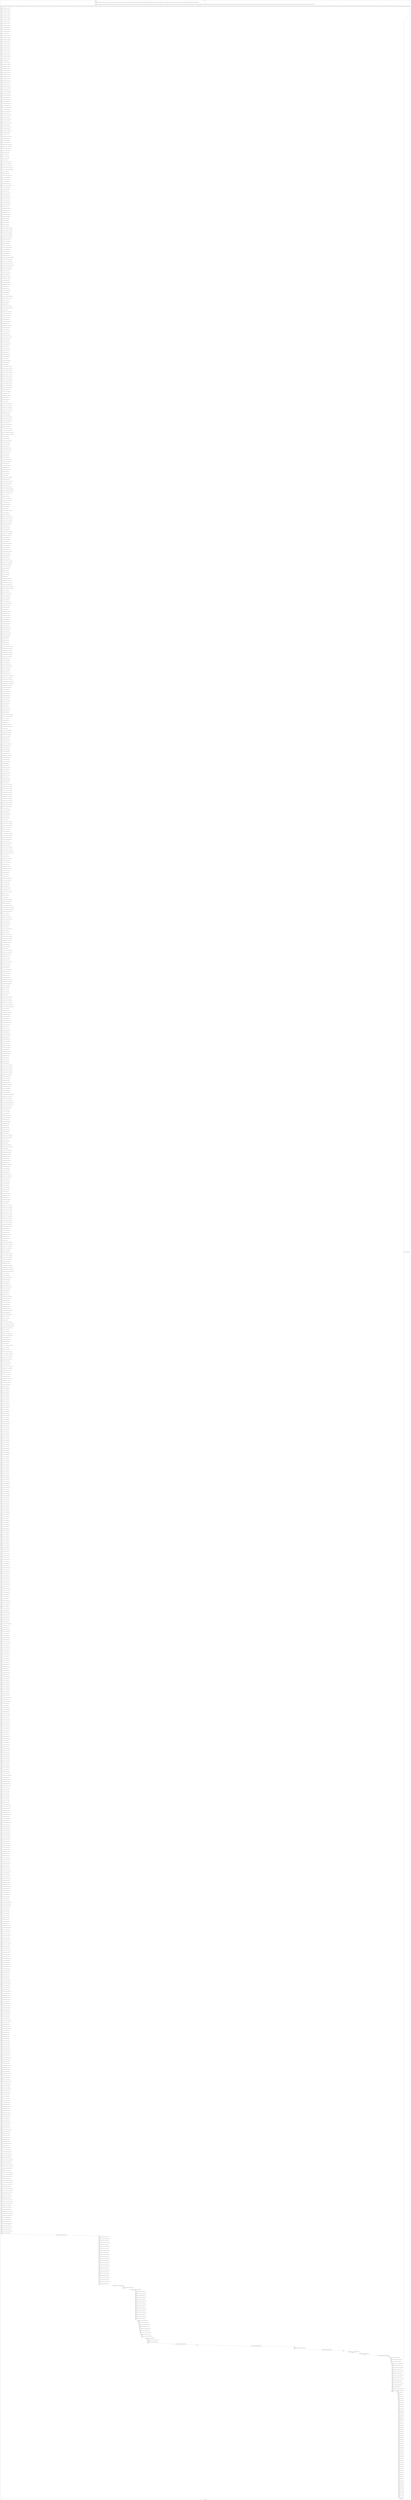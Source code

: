 digraph G {
label="Btor2XCFA";
subgraph cluster_0 {
label="main";
main_init[];
l1[];
l3[];
l4[];
l5[];
l6[];
l7[];
l8[];
l9[];
l10[];
l11[];
l12[];
l13[];
l14[];
l15[];
l16[];
l17[];
l18[];
l19[];
l20[];
l21[];
l22[];
l23[];
l24[];
l25[];
l26[];
l27[];
l28[];
l29[];
l30[];
l31[];
l32[];
l33[];
l34[];
l35[];
l36[];
l37[];
l38[];
l39[];
l40[];
l41[];
l42[];
l43[];
l44[];
l45[];
l46[];
l47[];
l48[];
l49[];
l50[];
l51[];
l52[];
l53[];
l54[];
l55[];
l56[];
l57[];
l58[];
l59[];
l60[];
l61[];
l62[];
l63[];
l64[];
l65[];
l66[];
l67[];
l68[];
l69[];
l70[];
l71[];
l72[];
l73[];
l74[];
l75[];
l76[];
l77[];
l78[];
l79[];
l80[];
l81[];
l82[];
l83[];
l84[];
l85[];
l86[];
l87[];
l88[];
l89[];
l90[];
l91[];
l92[];
l93[];
l94[];
l95[];
l96[];
l97[];
l98[];
l99[];
l100[];
l101[];
l102[];
l103[];
l104[];
l105[];
l106[];
l107[];
l108[];
l109[];
l110[];
l111[];
l112[];
l113[];
l114[];
l115[];
l116[];
l117[];
l118[];
l119[];
l120[];
l121[];
l122[];
l123[];
l124[];
l125[];
l126[];
l127[];
l128[];
l129[];
l130[];
l131[];
l132[];
l133[];
l134[];
l135[];
l136[];
l137[];
l138[];
l139[];
l140[];
l141[];
l142[];
l143[];
l144[];
l145[];
l146[];
l147[];
l148[];
l149[];
l150[];
l151[];
l152[];
l153[];
l154[];
l155[];
l156[];
l157[];
l158[];
l159[];
l160[];
l161[];
l162[];
l163[];
l164[];
l165[];
l166[];
l167[];
l168[];
l169[];
l170[];
l171[];
l172[];
l173[];
l174[];
l175[];
l176[];
l177[];
l178[];
l179[];
l180[];
l181[];
l182[];
l183[];
l184[];
l185[];
l186[];
l187[];
l188[];
l189[];
l190[];
l191[];
l192[];
l193[];
l194[];
l195[];
l196[];
l197[];
l198[];
l199[];
l200[];
l201[];
l202[];
l203[];
l204[];
l205[];
l206[];
l207[];
l208[];
l209[];
l210[];
l211[];
l212[];
l213[];
l214[];
l215[];
l216[];
l217[];
l218[];
l219[];
l220[];
l221[];
l222[];
l223[];
l224[];
l225[];
l226[];
l227[];
l228[];
l229[];
l230[];
l231[];
l232[];
l233[];
l234[];
l235[];
l236[];
l237[];
l238[];
l239[];
l240[];
l241[];
l242[];
l243[];
l244[];
l245[];
l246[];
l247[];
l248[];
l249[];
l250[];
l251[];
l252[];
l253[];
l254[];
l255[];
l256[];
l257[];
l258[];
l259[];
l260[];
l261[];
l262[];
l263[];
l264[];
l265[];
l266[];
l267[];
l268[];
l269[];
l270[];
l271[];
l272[];
l273[];
l274[];
l275[];
l276[];
l277[];
l278[];
l279[];
l280[];
l281[];
l282[];
l283[];
l284[];
l285[];
l286[];
l287[];
l288[];
l289[];
l290[];
l291[];
l292[];
l293[];
l294[];
l295[];
l296[];
l297[];
l298[];
l299[];
l300[];
l301[];
l302[];
l303[];
l304[];
l305[];
l306[];
l307[];
l308[];
l309[];
l310[];
l311[];
l312[];
l313[];
l314[];
l315[];
l316[];
l317[];
l318[];
l319[];
l320[];
l321[];
l322[];
l323[];
l324[];
l325[];
l326[];
l327[];
l328[];
l329[];
l330[];
l331[];
l332[];
l333[];
l334[];
l335[];
l336[];
l337[];
l338[];
l339[];
l340[];
l341[];
l342[];
l343[];
l344[];
l345[];
l346[];
l347[];
l348[];
l349[];
l350[];
l351[];
l352[];
l353[];
l354[];
l355[];
l356[];
l357[];
l358[];
l359[];
l360[];
l361[];
l362[];
l363[];
l364[];
l365[];
l366[];
l367[];
l368[];
l369[];
l370[];
l371[];
l372[];
l373[];
l374[];
l375[];
l376[];
l377[];
l378[];
l379[];
l380[];
l381[];
l382[];
l383[];
l384[];
l385[];
l386[];
l387[];
l388[];
l389[];
l390[];
l391[];
l392[];
l393[];
l394[];
l395[];
l396[];
l397[];
l398[];
l399[];
l400[];
l401[];
l402[];
l403[];
l404[];
l405[];
l406[];
l407[];
l408[];
l409[];
l410[];
l411[];
l412[];
l413[];
l414[];
l415[];
l416[];
l417[];
l418[];
l419[];
l420[];
l421[];
l422[];
l423[];
l424[];
l425[];
l426[];
l427[];
l428[];
l429[];
l430[];
l431[];
l432[];
l433[];
l434[];
l435[];
l436[];
l437[];
l438[];
l439[];
l440[];
l441[];
l442[];
l443[];
l444[];
l445[];
l446[];
l447[];
l448[];
l449[];
l450[];
l451[];
l452[];
l453[];
l454[];
l455[];
l456[];
l457[];
l458[];
l459[];
l460[];
l461[];
l462[];
l463[];
l464[];
l465[];
l466[];
l467[];
l468[];
l469[];
l470[];
l471[];
l472[];
l473[];
l474[];
l475[];
l476[];
l477[];
l478[];
l479[];
l480[];
l481[];
l482[];
l483[];
l484[];
l485[];
l486[];
l487[];
l488[];
l489[];
l490[];
l491[];
l492[];
l493[];
l494[];
l495[];
l496[];
l497[];
l498[];
l499[];
l500[];
l501[];
l502[];
l503[];
l504[];
l505[];
l506[];
l507[];
l508[];
l509[];
l510[];
l511[];
l512[];
l513[];
l514[];
l515[];
l516[];
l517[];
l518[];
l519[];
l520[];
l521[];
l522[];
l523[];
l524[];
l525[];
l526[];
l527[];
l528[];
l529[];
l530[];
l531[];
l532[];
l533[];
l534[];
l535[];
l536[];
l537[];
l538[];
l539[];
l540[];
l541[];
l542[];
l543[];
l544[];
l545[];
l546[];
l547[];
l548[];
l549[];
l550[];
l551[];
l552[];
l553[];
l554[];
l555[];
l556[];
l557[];
l558[];
l559[];
l560[];
l561[];
l562[];
l563[];
l564[];
l565[];
l566[];
l567[];
l568[];
l569[];
l570[];
l571[];
l572[];
l573[];
l574[];
l575[];
l576[];
l577[];
l578[];
l579[];
l580[];
l581[];
l582[];
l583[];
l584[];
l585[];
l586[];
l587[];
l588[];
l589[];
l590[];
l591[];
l592[];
l593[];
l594[];
l595[];
l596[];
l597[];
l598[];
l599[];
l600[];
l601[];
l602[];
l603[];
l604[];
l605[];
l606[];
l607[];
l608[];
l609[];
l610[];
l611[];
l612[];
l613[];
l614[];
l615[];
l616[];
l617[];
l618[];
l619[];
l620[];
l621[];
l622[];
l623[];
l624[];
l625[];
l626[];
l627[];
l628[];
l629[];
l630[];
l631[];
l632[];
l633[];
l634[];
l635[];
l636[];
l637[];
l638[];
l639[];
l640[];
l641[];
l642[];
l643[];
l644[];
l645[];
l646[];
l647[];
l648[];
l649[];
l650[];
l651[];
l652[];
l653[];
l654[];
l655[];
l656[];
l657[];
l658[];
l659[];
l660[];
l661[];
l662[];
l663[];
l664[];
l665[];
l666[];
l667[];
l668[];
l669[];
l670[];
l671[];
l672[];
l673[];
l674[];
l675[];
l676[];
l677[];
l678[];
l679[];
l680[];
l681[];
l682[];
l683[];
l684[];
l685[];
l686[];
l687[];
l688[];
l689[];
l690[];
l691[];
l692[];
l693[];
l694[];
l695[];
l696[];
l697[];
l698[];
l699[];
l700[];
l701[];
l702[];
l703[];
l704[];
l705[];
l706[];
l707[];
l708[];
l709[];
l710[];
l711[];
l712[];
l713[];
l714[];
l715[];
l716[];
l717[];
l718[];
l719[];
l720[];
l721[];
l722[];
l723[];
l724[];
l725[];
l726[];
l727[];
l728[];
l729[];
l730[];
l731[];
l732[];
l733[];
l734[];
l735[];
l736[];
l737[];
l738[];
l739[];
l740[];
l741[];
l742[];
l743[];
l744[];
l745[];
l746[];
l747[];
l748[];
l749[];
l750[];
l751[];
l752[];
l753[];
l754[];
l755[];
l756[];
l757[];
l758[];
l759[];
l760[];
l761[];
l762[];
l763[];
l764[];
l765[];
l766[];
l767[];
l768[];
l769[];
l770[];
l771[];
l772[];
l773[];
l774[];
l775[];
l776[];
l777[];
l778[];
l779[];
l780[];
l781[];
l782[];
l783[];
l784[];
l785[];
l786[];
l787[];
l788[];
l789[];
l790[];
l791[];
l792[];
l793[];
l794[];
l795[];
l796[];
l797[];
l798[];
l799[];
l800[];
l801[];
l802[];
l803[];
l804[];
l805[];
l806[];
l807[];
l808[];
l809[];
l810[];
l811[];
l812[];
l813[];
l814[];
l815[];
l816[];
l817[];
l818[];
l819[];
l820[];
l821[];
l822[];
l823[];
l824[];
l825[];
l826[];
l827[];
l828[];
l829[];
l830[];
l831[];
l832[];
l833[];
l834[];
l835[];
l836[];
l837[];
l838[];
l839[];
l840[];
l841[];
l842[];
l843[];
l844[];
l845[];
l846[];
l847[];
l848[];
l849[];
l850[];
l851[];
l852[];
l853[];
l854[];
l855[];
l856[];
l857[];
l858[];
l859[];
l860[];
l861[];
l862[];
l863[];
l864[];
l865[];
l866[];
l867[];
l868[];
l869[];
l870[];
l871[];
l872[];
l873[];
l874[];
l875[];
l876[];
l877[];
l878[];
l879[];
l880[];
l881[];
l882[];
l883[];
l884[];
l885[];
l886[];
l887[];
l888[];
l889[];
l890[];
l891[];
l892[];
l893[];
l894[];
l895[];
l896[];
l897[];
l898[];
l899[];
l900[];
l901[];
l902[];
l903[];
l904[];
l905[];
l906[];
l907[];
l908[];
l909[];
l910[];
l911[];
l912[];
l913[];
l914[];
l915[];
l916[];
l917[];
l918[];
l919[];
l920[];
l921[];
l922[];
l923[];
l924[];
l925[];
l926[];
l927[];
l928[];
l929[];
l930[];
l931[];
l932[];
l933[];
l934[];
l935[];
l936[];
l937[];
l938[];
l939[];
l940[];
l941[];
l942[];
l943[];
l944[];
l945[];
l946[];
l947[];
l948[];
l949[];
l950[];
l951[];
l952[];
l953[];
l954[];
l955[];
l956[];
l957[];
l958[];
l959[];
l960[];
l961[];
l962[];
l963[];
l964[];
l965[];
l966[];
l967[];
l968[];
l969[];
l970[];
l971[];
l972[];
l973[];
l974[];
l975[];
l976[];
l977[];
l978[];
l979[];
l980[];
l981[];
l982[];
l983[];
l984[];
l985[];
l986[];
l987[];
l988[];
l989[];
l990[];
l991[];
l992[];
l993[];
l994[];
l995[];
l996[];
l997[];
l998[];
l999[];
l1000[];
l1001[];
l1002[];
l1003[];
l1004[];
l1005[];
l1006[];
l1007[];
l1008[];
l1009[];
l1010[];
l1011[];
l1012[];
l1013[];
l1014[];
l1015[];
l1016[];
l1017[];
l1018[];
l1019[];
l1020[];
l1021[];
l1022[];
l1023[];
l1024[];
l1025[];
l1026[];
l1027[];
l1028[];
l1029[];
l1030[];
l1031[];
l1032[];
l1033[];
l1034[];
l1035[];
l1036[];
l1037[];
l1038[];
l1039[];
l1040[];
l1041[];
l1042[];
l1043[];
l1044[];
l1045[];
l1046[];
l1047[];
l1048[];
l1049[];
l1050[];
l1051[];
l1052[];
l1053[];
l1054[];
l1055[];
l1056[];
l1057[];
l1058[];
l1059[];
l1060[];
l1061[];
l1062[];
l1063[];
l1064[];
l1065[];
l1066[];
l1067[];
l1068[];
l1069[];
l1070[];
l1071[];
l1072[];
l1073[];
l1074[];
l1075[];
l1076[];
l1077[];
l1078[];
l1079[];
l1080[];
l1081[];
l1082[];
l1083[];
l1084[];
l1085[];
l1086[];
l1087[];
l1088[];
l1089[];
l1090[];
l1091[];
l1092[];
l1093[];
l1094[];
l1095[];
l1096[];
l1097[];
l1098[];
l1099[];
l1100[];
l1101[];
l1102[];
l1103[];
l1104[];
l1105[];
l1106[];
l1107[];
l1108[];
l1109[];
l1110[];
l1111[];
l1112[];
l1113[];
l1114[];
l1115[];
l1116[];
l1117[];
l1118[];
l1119[];
l1120[];
l1121[];
l1122[];
l1123[];
l1124[];
l1125[];
l1126[];
l1127[];
l1128[];
l1129[];
l1130[];
l1131[];
l1132[];
l1133[];
l1134[];
l1135[];
l1136[];
l1137[];
l1138[];
l1139[];
l1140[];
l1141[];
l1142[];
l1143[];
l1144[];
l1145[];
l1146[];
l1147[];
l1148[];
l1149[];
l1150[];
l1151[];
l1152[];
l1153[];
l1154[];
l1155[];
l1156[];
l1157[];
l1158[];
l1159[];
l1160[];
l1161[];
l1162[];
l1163[];
l1164[];
l1165[];
l1166[];
l1167[];
l1168[];
l1169[];
l1170[];
l1171[];
l1172[];
l1173[];
l1174[];
l1175[];
l1176[];
l1177[];
l1178[];
l1179[];
l1180[];
l1181[];
l1182[];
l1183[];
l1184[];
l1185[];
l1186[];
l1187[];
l1188[];
l1189[];
l1190[];
l1191[];
l1192[];
l1193[];
l1194[];
l1195[];
l1196[];
l1197[];
l1198[];
l1199[];
l1200[];
l1201[];
l1202[];
l1203[];
l1204[];
l1205[];
l1206[];
l1207[];
l1208[];
l1209[];
l1210[];
l1211[];
l1212[];
l1213[];
l1214[];
l1215[];
l1216[];
l1217[];
l1218[];
l1219[];
l1220[];
l1221[];
l1222[];
l1223[];
l1224[];
l1225[];
l1226[];
l1227[];
l1228[];
main_error[];
l1229[];
l1230[];
l1231[];
l1232[];
l1233[];
l1234[];
l1235[];
l1236[];
l1237[];
l1238[];
l1239[];
l1240[];
l1241[];
l1242[];
l1243[];
l1244[];
l1245[];
l1246[];
l1247[];
l1248[];
l1249[];
l1250[];
l1251[];
l1252[];
l1253[];
l1254[];
l1255[];
l1256[];
l1257[];
l1258[];
l1259[];
l1260[];
l1261[];
l1262[];
l1263[];
l1264[];
l1265[];
l1266[];
l1267[];
l1268[];
l1269[];
l1270[];
l1271[];
l1272[];
l1273[];
l1274[];
l1275[];
l1276[];
l1277[];
l1278[];
l1279[];
l1280[];
l1281[];
l1282[];
l1283[];
l1284[];
main_init -> l1 [label="[(assign const_5 #b00000000),(assign const_30 #b0),(assign const_160 #b11111111),(assign const_173 #b00000001),(assign const_176 #b00000000),(assign const_297 #b1),(assign const_312 #b00000000000000000000000000000000),(assign const_313 #b000000000000000000000000),(assign const_315 #b00000000000000000000000000010100),(assign const_359 #b00000011),(assign const_360 #b00000010),(assign const_416 #b00000000000000000000000000000001),(assign const_507 #b00010100),(assign const_747 #b00010101),(assign const_805 #b00000000000000000000000000000010),(assign const_992 #b00010110)] "];
l3 -> l4 [label="[(havoc input_189),(havoc input_191),(havoc input_193),(havoc input_195),(havoc input_197),(havoc input_199),(havoc input_201),(havoc input_203),(havoc input_205),(havoc input_207),(havoc input_209),(havoc input_211),(havoc input_213),(havoc input_215),(havoc input_217),(havoc input_219),(havoc input_221),(havoc input_223),(havoc input_225),(havoc input_227),(havoc input_229),(havoc input_231),(havoc input_233),(havoc input_235),(havoc input_237),(havoc input_239),(havoc input_241),(havoc input_243),(havoc input_245),(havoc input_247),(havoc input_249),(havoc input_251),(havoc input_253),(havoc input_255),(havoc input_257),(havoc input_259),(havoc input_261),(havoc input_263),(havoc input_265),(havoc input_267),(havoc input_269),(havoc input_271),(havoc input_273),(havoc input_275),(havoc input_277),(havoc input_279),(havoc input_281),(havoc input_283),(havoc input_285),(havoc input_287),(havoc input_289),(havoc input_291),(havoc input_293),(havoc input_295),(havoc input_299),(havoc input_303),(havoc input_310),(havoc input_329),(havoc input_335),(havoc input_339),(havoc input_343),(havoc input_347),(havoc input_351),(havoc input_354),(havoc input_370),(havoc input_376),(havoc input_388),(havoc input_396),(havoc input_399),(havoc input_414),(havoc input_423),(havoc input_431),(havoc input_435),(havoc input_439),(havoc input_442),(havoc input_459),(havoc input_487),(havoc input_492),(havoc input_500),(havoc input_522),(havoc input_535),(havoc input_542),(havoc input_547),(havoc input_552),(havoc input_559),(havoc input_576),(havoc input_582),(havoc input_586),(havoc input_590),(havoc input_594),(havoc input_598),(havoc input_601),(havoc input_615),(havoc input_621),(havoc input_633),(havoc input_641),(havoc input_644),(havoc input_659),(havoc input_667),(havoc input_675),(havoc input_679),(havoc input_683),(havoc input_686),(havoc input_703),(havoc input_731),(havoc input_736),(havoc input_744),(havoc input_766),(havoc input_779),(havoc input_786),(havoc input_791),(havoc input_796),(havoc input_803),(havoc input_821),(havoc input_827),(havoc input_831),(havoc input_835),(havoc input_839),(havoc input_843),(havoc input_846),(havoc input_860),(havoc input_866),(havoc input_879),(havoc input_887),(havoc input_890),(havoc input_905),(havoc input_913),(havoc input_921),(havoc input_925),(havoc input_929),(havoc input_932),(havoc input_949),(havoc input_976),(havoc input_981),(havoc input_989),(havoc input_1010),(havoc input_1023),(havoc input_1030)] "];
l4 -> l5 [label="[(assign binary_119 (bvand state_31 (bvnot state_33)))] "];
l5 -> l6 [label="[(assign binary_120 (bvand binary_119 (bvnot state_35)))] "];
l6 -> l7 [label="[(assign binary_121 (bvand binary_120 (bvnot state_37)))] "];
l7 -> l8 [label="[(assign binary_122 (bvand binary_121 (bvnot state_39)))] "];
l8 -> l9 [label="[(assign binary_123 (bvand binary_122 (bvnot state_41)))] "];
l9 -> l10 [label="[(assign binary_124 (bvand binary_123 (bvnot state_43)))] "];
l10 -> l11 [label="[(assign binary_125 (bvand binary_124 (bvnot state_45)))] "];
l11 -> l12 [label="[(assign binary_126 (bvand binary_125 (bvnot state_47)))] "];
l12 -> l13 [label="[(assign binary_127 (bvand binary_126 (bvnot state_49)))] "];
l13 -> l14 [label="[(assign binary_128 (bvand binary_127 (bvnot state_51)))] "];
l14 -> l15 [label="[(assign binary_129 (bvand binary_128 (bvnot state_53)))] "];
l15 -> l16 [label="[(assign binary_130 (bvand binary_129 (bvnot state_55)))] "];
l16 -> l17 [label="[(assign binary_131 (bvand binary_130 (bvnot state_57)))] "];
l17 -> l18 [label="[(assign binary_132 (bvand binary_131 state_59))] "];
l18 -> l19 [label="[(assign binary_133 (bvand binary_132 (bvnot state_61)))] "];
l19 -> l20 [label="[(assign binary_134 (bvand binary_133 (bvnot state_63)))] "];
l20 -> l21 [label="[(assign binary_135 (bvand binary_134 (bvnot state_65)))] "];
l21 -> l22 [label="[(assign binary_136 (bvand binary_135 (bvnot state_67)))] "];
l22 -> l23 [label="[(assign binary_137 (bvand binary_136 (bvnot state_69)))] "];
l23 -> l24 [label="[(assign binary_138 (bvand binary_137 (bvnot state_71)))] "];
l24 -> l25 [label="[(assign binary_139 (bvand binary_138 (bvnot state_73)))] "];
l25 -> l26 [label="[(assign binary_140 (bvand binary_139 (bvnot state_75)))] "];
l26 -> l27 [label="[(assign binary_141 (bvand binary_140 (bvnot state_77)))] "];
l27 -> l28 [label="[(assign binary_142 (bvand binary_141 (bvnot state_79)))] "];
l28 -> l29 [label="[(assign binary_143 (bvand binary_142 (bvnot state_81)))] "];
l29 -> l30 [label="[(assign binary_144 (bvand binary_143 (bvnot state_83)))] "];
l30 -> l31 [label="[(assign binary_145 (bvand binary_144 (bvnot state_85)))] "];
l31 -> l32 [label="[(assign binary_146 (bvand binary_145 state_87))] "];
l32 -> l33 [label="[(assign binary_147 (bvand binary_146 (bvnot state_89)))] "];
l33 -> l34 [label="[(assign binary_148 (bvand binary_147 (bvnot state_91)))] "];
l34 -> l35 [label="[(assign binary_149 (bvand binary_148 (bvnot state_93)))] "];
l35 -> l36 [label="[(assign binary_150 (bvand binary_149 (bvnot state_95)))] "];
l36 -> l37 [label="[(assign binary_151 (bvand binary_150 (bvnot state_97)))] "];
l37 -> l38 [label="[(assign binary_152 (bvand binary_151 (bvnot state_99)))] "];
l38 -> l39 [label="[(assign binary_153 (bvand binary_152 (bvnot state_101)))] "];
l39 -> l40 [label="[(assign binary_154 (bvand binary_153 (bvnot state_103)))] "];
l40 -> l41 [label="[(assign binary_155 (bvand binary_154 (bvnot state_105)))] "];
l41 -> l42 [label="[(assign binary_156 (bvand binary_155 (bvnot state_107)))] "];
l42 -> l43 [label="[(assign binary_157 (bvand binary_156 (bvnot state_109)))] "];
l43 -> l44 [label="[(assign binary_158 (bvand binary_157 (bvnot state_111)))] "];
l44 -> l45 [label="[(assign binary_159 (bvand binary_158 (bvnot state_113)))] "];
l45 -> l46 [label="[(assign comparison_161 (ite (= const_160 state_6) #b1 #b0))] "];
l46 -> l47 [label="[(assign binary_162 (bvand binary_159 comparison_161))] "];
l47 -> l48 [label="[(assign comparison_163 (ite (= const_160 state_8) #b1 #b0))] "];
l48 -> l49 [label="[(assign binary_164 (bvand binary_162 comparison_163))] "];
l49 -> l50 [label="[(assign comparison_165 (ite (= const_160 state_10) #b1 #b0))] "];
l50 -> l51 [label="[(assign binary_166 (bvand binary_164 comparison_165))] "];
l51 -> l52 [label="[(assign comparison_167 (ite (= const_160 state_12) #b1 #b0))] "];
l52 -> l53 [label="[(assign binary_168 (bvand binary_166 comparison_167))] "];
l53 -> l54 [label="[(assign comparison_169 (ite (= const_160 state_14) #b1 #b0))] "];
l54 -> l55 [label="[(assign binary_170 (bvand binary_168 comparison_169))] "];
l55 -> l56 [label="[(assign comparison_171 (ite (= const_160 state_16) #b1 #b0))] "];
l56 -> l57 [label="[(assign binary_172 (bvand binary_170 comparison_171))] "];
l57 -> l58 [label="[(assign comparison_174 (ite (= const_173 state_18) #b1 #b0))] "];
l58 -> l59 [label="[(assign binary_175 (bvand binary_172 comparison_174))] "];
l59 -> l60 [label="[(assign comparison_177 (ite (= const_176 state_20) #b1 #b0))] "];
l60 -> l61 [label="[(assign binary_178 (bvand binary_175 comparison_177))] "];
l61 -> l62 [label="[(assign comparison_179 (ite (= const_173 state_22) #b1 #b0))] "];
l62 -> l63 [label="[(assign binary_180 (bvand binary_178 comparison_179))] "];
l63 -> l64 [label="[(assign comparison_181 (ite (= const_176 state_24) #b1 #b0))] "];
l64 -> l65 [label="[(assign binary_182 (bvand binary_180 comparison_181))] "];
l65 -> l66 [label="[(assign comparison_183 (ite (= const_173 state_26) #b1 #b0))] "];
l66 -> l67 [label="[(assign binary_184 (bvand binary_182 comparison_183))] "];
l67 -> l68 [label="[(assign comparison_185 (ite (= const_176 state_28) #b1 #b0))] "];
l68 -> l69 [label="[(assign binary_186 (bvand binary_184 comparison_185))] "];
l69 -> l70 [label="[(assign binary_187 (bvand state_117 binary_186))] "];
l70 -> l71 [label="[(assign comparison_300 (ite (= const_160 input_189) #b1 #b0))] "];
l71 -> l72 [label="[(assign binary_301 (bvand input_213 comparison_300))] "];
l72 -> l73 [label="[(assign binary_302 (bvor (bvnot input_299) binary_301))] "];
l73 -> l74 [label="[(assign binary_304 (bvand input_213 (bvnot input_299)))] "];
l74 -> l75 [label="[(assign ternary_305 (ite (= input_299 #b1) const_176 input_189))] "];
l75 -> l76 [label="[(assign comparison_306 (ite (= const_160 ternary_305) #b1 #b0))] "];
l76 -> l77 [label="[(assign binary_307 (bvand binary_304 (bvnot comparison_306)))] "];
l77 -> l78 [label="[(assign binary_308 (bvor (bvnot input_303) binary_307))] "];
l78 -> l79 [label="[(assign binary_309 (bvand binary_302 binary_308))] "];
l79 -> l80 [label="[(assign binary_311 (bvor input_221 input_303))] "];
l80 -> l81 [label="[(assign binary_314 (++ const_313 ternary_305))] "];
l81 -> l82 [label="[(assign binary_316 (bvsrem binary_314 const_315))] "];
l82 -> l83 [label="[(assign slice_317 (extract binary_316 0 8))] "];
l83 -> l84 [label="[(assign ternary_318 (ite (= input_303 #b1) slice_317 input_195))] "];
l84 -> l85 [label="[(assign comparison_319 (ite (= const_176 ternary_318) #b1 #b0))] "];
l85 -> l86 [label="[(assign comparison_320 (ite (= const_173 ternary_318) #b1 #b0))] "];
l86 -> l87 [label="[(assign ternary_321 (ite (= comparison_320 #b1) input_191 input_193))] "];
l87 -> l88 [label="[(assign ternary_322 (ite (= comparison_319 #b1) ternary_305 ternary_321))] "];
l88 -> l89 [label="[(assign binary_323 (++ const_313 ternary_322))] "];
l89 -> l90 [label="[(assign binary_324 (bvsrem binary_323 const_315))] "];
l90 -> l91 [label="[(assign comparison_325 (ite (= const_312 binary_324) #b1 #b0))] "];
l91 -> l92 [label="[(assign binary_326 (bvand binary_311 comparison_325))] "];
l92 -> l93 [label="[(assign binary_327 (bvor (bvnot input_310) binary_326))] "];
l93 -> l94 [label="[(assign binary_328 (bvand binary_309 binary_327))] "];
l94 -> l95 [label="[(assign binary_330 (bvand binary_311 (bvnot input_310)))] "];
l95 -> l96 [label="[(assign binary_331 (bvand (bvnot comparison_325) binary_330))] "];
l96 -> l97 [label="[(assign binary_332 (bvor (bvnot input_329) binary_331))] "];
l97 -> l98 [label="[(assign binary_333 (bvand binary_328 binary_332))] "];
l98 -> l99 [label="[(assign binary_334 (bvor input_215 input_299))] "];
l99 -> l100 [label="[(assign binary_336 (bvor binary_334 (bvnot input_335)))] "];
l100 -> l101 [label="[(assign binary_337 (bvand binary_333 binary_336))] "];
l101 -> l102 [label="[(assign binary_338 (bvand binary_334 (bvnot input_335)))] "];
l102 -> l103 [label="[(assign binary_340 (bvor binary_338 (bvnot input_339)))] "];
l103 -> l104 [label="[(assign binary_341 (bvand binary_337 binary_340))] "];
l104 -> l105 [label="[(assign binary_342 (bvand binary_338 (bvnot input_339)))] "];
l105 -> l106 [label="[(assign binary_344 (bvor binary_342 (bvnot input_343)))] "];
l106 -> l107 [label="[(assign binary_345 (bvand binary_341 binary_344))] "];
l107 -> l108 [label="[(assign binary_346 (bvand binary_342 (bvnot input_343)))] "];
l108 -> l109 [label="[(assign binary_348 (bvor binary_346 (bvnot input_347)))] "];
l109 -> l110 [label="[(assign binary_349 (bvand binary_345 binary_348))] "];
l110 -> l111 [label="[(assign binary_350 (bvand binary_346 (bvnot input_347)))] "];
l111 -> l112 [label="[(assign binary_352 (bvor binary_350 (bvnot input_351)))] "];
l112 -> l113 [label="[(assign binary_353 (bvand binary_349 binary_352))] "];
l113 -> l114 [label="[(assign binary_355 (bvor input_217 input_339))] "];
l114 -> l115 [label="[(assign binary_356 (bvor binary_355 input_343))] "];
l115 -> l116 [label="[(assign binary_357 (bvor binary_356 input_347))] "];
l116 -> l117 [label="[(assign binary_358 (bvor binary_357 input_351))] "];
l117 -> l118 [label="[(assign ternary_361 (ite (= input_329 #b1) const_160 ternary_318))] "];
l118 -> l119 [label="[(assign ternary_362 (ite (= input_339 #b1) const_176 ternary_361))] "];
l119 -> l120 [label="[(assign ternary_363 (ite (= input_343 #b1) const_173 ternary_362))] "];
l120 -> l121 [label="[(assign ternary_364 (ite (= input_347 #b1) const_360 ternary_363))] "];
l121 -> l122 [label="[(assign ternary_365 (ite (= input_351 #b1) const_359 ternary_364))] "];
l122 -> l123 [label="[(assign comparison_366 (ite (= const_176 ternary_365) #b1 #b0))] "];
l123 -> l124 [label="[(assign binary_367 (bvand binary_358 comparison_366))] "];
l124 -> l125 [label="[(assign binary_368 (bvor (bvnot input_354) binary_367))] "];
l125 -> l126 [label="[(assign binary_369 (bvand binary_353 binary_368))] "];
l126 -> l127 [label="[(assign binary_371 (bvand binary_358 (bvnot input_354)))] "];
l127 -> l128 [label="[(assign comparison_372 (ite (= const_359 ternary_365) #b1 #b0))] "];
l128 -> l129 [label="[(assign binary_373 (bvand binary_371 comparison_372))] "];
l129 -> l130 [label="[(assign binary_374 (bvor (bvnot input_370) binary_373))] "];
l130 -> l131 [label="[(assign binary_375 (bvand binary_369 binary_374))] "];
l131 -> l132 [label="[(assign binary_377 (bvand binary_371 (bvnot input_370)))] "];
l132 -> l133 [label="[(assign binary_378 (bvand (bvnot comparison_366) (bvnot comparison_372)))] "];
l133 -> l134 [label="[(assign ternary_379 (ite (= input_335 #b1) const_160 ternary_305))] "];
l134 -> l135 [label="[(assign comparison_380 (ite (= const_173 ternary_365) #b1 #b0))] "];
l135 -> l136 [label="[(assign ternary_381 (ite (= comparison_380 #b1) input_191 input_193))] "];
l136 -> l137 [label="[(assign ternary_382 (ite (= comparison_366 #b1) ternary_379 ternary_381))] "];
l137 -> l138 [label="[(assign comparison_383 (ite (= const_160 ternary_382) #b1 #b0))] "];
l138 -> l139 [label="[(assign binary_384 (bvand binary_378 (bvnot comparison_383)))] "];
l139 -> l140 [label="[(assign binary_385 (bvand binary_377 binary_384))] "];
l140 -> l141 [label="[(assign binary_386 (bvor (bvnot input_376) binary_385))] "];
l141 -> l142 [label="[(assign binary_387 (bvand binary_375 binary_386))] "];
l142 -> l143 [label="[(assign binary_389 (bvand binary_377 (bvnot input_376)))] "];
l143 -> l144 [label="[(assign binary_390 (bvand binary_378 comparison_383))] "];
l144 -> l145 [label="[(assign binary_391 (bvand binary_389 binary_390))] "];
l145 -> l146 [label="[(assign binary_392 (bvor (bvnot input_388) binary_391))] "];
l146 -> l147 [label="[(assign binary_393 (bvand binary_387 binary_392))] "];
l147 -> l148 [label="[(assign binary_394 (bvor input_219 input_354))] "];
l148 -> l149 [label="[(assign binary_395 (bvor binary_394 input_376))] "];
l149 -> l150 [label="[(assign binary_397 (bvor binary_395 (bvnot input_396)))] "];
l150 -> l151 [label="[(assign binary_398 (bvand binary_393 binary_397))] "];
l151 -> l152 [label="[(assign binary_400 (bvor input_227 input_388))] "];
l152 -> l153 [label="[(assign ternary_401 (ite (= input_388 #b1) ternary_365 ternary_379))] "];
l153 -> l154 [label="[(assign ternary_402 (ite (= input_396 #b1) const_160 ternary_401))] "];
l154 -> l155 [label="[(assign binary_403 (++ const_313 ternary_402))] "];
l155 -> l156 [label="[(assign binary_404 (bvsrem binary_403 const_315))] "];
l156 -> l157 [label="[(assign slice_405 (extract binary_404 8 32))] "];
l157 -> l158 [label="[(assign comparison_406 (ite (= const_313 slice_405) #b1 #b0))] "];
l158 -> l159 [label="[(assign ternary_407 (ite (= input_396 #b1) const_160 ternary_365))] "];
l159 -> l160 [label="[(assign slice_408 (extract binary_404 0 8))] "];
l160 -> l161 [label="[(assign comparison_409 (ite (= ternary_407 slice_408) #b1 #b0))] "];
l161 -> l162 [label="[(assign binary_410 (bvand comparison_406 comparison_409))] "];
l162 -> l163 [label="[(assign binary_411 (bvand binary_400 (bvnot binary_410)))] "];
l163 -> l164 [label="[(assign binary_412 (bvor (bvnot input_399) binary_411))] "];
l164 -> l165 [label="[(assign binary_413 (bvand binary_398 binary_412))] "];
l165 -> l166 [label="[(assign binary_415 (bvand binary_400 (bvnot input_399)))] "];
l166 -> l167 [label="[(assign binary_417 (bvsdiv binary_403 const_315))] "];
l167 -> l168 [label="[(assign comparison_418 (ite (= const_416 binary_417) #b1 #b0))] "];
l168 -> l169 [label="[(assign binary_419 (bvand binary_410 comparison_418))] "];
l169 -> l170 [label="[(assign binary_420 (bvand binary_415 binary_419))] "];
l170 -> l171 [label="[(assign binary_421 (bvor (bvnot input_414) binary_420))] "];
l171 -> l172 [label="[(assign binary_422 (bvand binary_413 binary_421))] "];
l172 -> l173 [label="[(assign binary_424 (bvand binary_415 (bvnot input_414)))] "];
l173 -> l174 [label="[(assign comparison_425 (ite (= const_312 binary_417) #b1 #b0))] "];
l174 -> l175 [label="[(assign binary_426 (bvand binary_410 comparison_425))] "];
l175 -> l176 [label="[(assign binary_427 (bvand binary_424 binary_426))] "];
l176 -> l177 [label="[(assign binary_428 (bvor (bvnot input_423) binary_427))] "];
l177 -> l178 [label="[(assign binary_429 (bvand binary_422 binary_428))] "];
l178 -> l179 [label="[(assign binary_430 (bvor input_231 input_414))] "];
l179 -> l180 [label="[(assign binary_432 (bvor binary_430 (bvnot input_431)))] "];
l180 -> l181 [label="[(assign binary_433 (bvand binary_429 binary_432))] "];
l181 -> l182 [label="[(assign binary_434 (bvor input_233 input_423))] "];
l182 -> l183 [label="[(assign binary_436 (bvor binary_434 (bvnot input_435)))] "];
l183 -> l184 [label="[(assign binary_437 (bvand binary_433 binary_436))] "];
l184 -> l185 [label="[(assign binary_438 (bvor input_225 input_370))] "];
l185 -> l186 [label="[(assign binary_440 (bvor binary_438 (bvnot input_439)))] "];
l186 -> l187 [label="[(assign binary_441 (bvand binary_437 binary_440))] "];
l187 -> l188 [label="[(assign binary_443 (bvor input_223 input_310))] "];
l188 -> l189 [label="[(assign ternary_444 (ite (= input_299 #b1) const_176 input_201))] "];
l189 -> l190 [label="[(assign ternary_445 (ite (= input_335 #b1) const_173 ternary_444))] "];
l190 -> l191 [label="[(assign ternary_446 (ite (= input_396 #b1) const_173 ternary_445))] "];
l191 -> l192 [label="[(assign ternary_447 (ite (= input_431 #b1) const_173 ternary_446))] "];
l192 -> l193 [label="[(assign ternary_448 (ite (= input_435 #b1) const_173 ternary_447))] "];
l193 -> l194 [label="[(assign ternary_449 (ite (= input_439 #b1) const_173 ternary_448))] "];
l194 -> l195 [label="[(assign comparison_450 (ite (= const_173 ternary_449) #b1 #b0))] "];
l195 -> l196 [label="[(assign ternary_451 (ite (= input_431 #b1) const_160 ternary_402))] "];
l196 -> l197 [label="[(assign ternary_452 (ite (= input_435 #b1) const_160 ternary_451))] "];
l197 -> l198 [label="[(assign ternary_453 (ite (= input_439 #b1) const_160 ternary_452))] "];
l198 -> l199 [label="[(assign comparison_454 (ite (= const_160 ternary_453) #b1 #b0))] "];
l199 -> l200 [label="[(assign binary_455 (bvor (bvnot comparison_450) comparison_454))] "];
l200 -> l201 [label="[(assign binary_456 (bvand binary_443 binary_455))] "];
l201 -> l202 [label="[(assign binary_457 (bvor (bvnot input_442) binary_456))] "];
l202 -> l203 [label="[(assign binary_458 (bvand binary_441 binary_457))] "];
l203 -> l204 [label="[(assign binary_460 (bvand binary_443 (bvnot input_442)))] "];
l204 -> l205 [label="[(assign binary_461 (++ const_313 ternary_407))] "];
l205 -> l206 [label="[(assign binary_462 (bvsrem binary_461 const_315))] "];
l206 -> l207 [label="[(assign slice_463 (extract binary_462 0 8))] "];
l207 -> l208 [label="[(assign ternary_464 (ite (= input_435 #b1) slice_463 ternary_407))] "];
l208 -> l209 [label="[(assign ternary_465 (ite (= input_439 #b1) const_160 ternary_464))] "];
l209 -> l210 [label="[(assign comparison_466 (ite (= const_176 ternary_465) #b1 #b0))] "];
l210 -> l211 [label="[(assign comparison_467 (ite (= const_173 ternary_465) #b1 #b0))] "];
l211 -> l212 [label="[(assign comparison_468 (ite (= const_173 ternary_407) #b1 #b0))] "];
l212 -> l213 [label="[(assign binary_469 (bvand input_431 comparison_468))] "];
l213 -> l214 [label="[(assign binary_470 (bvand comparison_380 input_388))] "];
l214 -> l215 [label="[(assign ternary_471 (ite (= binary_470 #b1) const_176 input_191))] "];
l215 -> l216 [label="[(assign ternary_472 (ite (= binary_469 #b1) const_160 ternary_471))] "];
l216 -> l217 [label="[(assign comparison_473 (ite (= const_360 ternary_407) #b1 #b0))] "];
l217 -> l218 [label="[(assign binary_474 (bvand input_431 comparison_473))] "];
l218 -> l219 [label="[(assign comparison_475 (ite (= const_360 ternary_365) #b1 #b0))] "];
l219 -> l220 [label="[(assign binary_476 (bvand comparison_475 input_388))] "];
l220 -> l221 [label="[(assign ternary_477 (ite (= binary_476 #b1) const_176 input_193))] "];
l221 -> l222 [label="[(assign ternary_478 (ite (= binary_474 #b1) const_160 ternary_477))] "];
l222 -> l223 [label="[(assign ternary_479 (ite (= comparison_467 #b1) ternary_472 ternary_478))] "];
l223 -> l224 [label="[(assign ternary_480 (ite (= comparison_466 #b1) ternary_453 ternary_479))] "];
l224 -> l225 [label="[(assign binary_481 (++ const_313 ternary_480))] "];
l225 -> l226 [label="[(assign binary_482 (bvsrem binary_481 const_315))] "];
l226 -> l227 [label="[(assign comparison_483 (ite (= const_312 binary_482) #b1 #b0))] "];
l227 -> l228 [label="[(assign binary_484 (bvand binary_460 comparison_483))] "];
l228 -> l229 [label="[(assign binary_485 (bvor (bvnot input_459) binary_484))] "];
l229 -> l230 [label="[(assign binary_486 (bvand binary_458 binary_485))] "];
l230 -> l231 [label="[(assign binary_488 (bvand binary_460 (bvnot input_459)))] "];
l231 -> l232 [label="[(assign binary_489 (bvand (bvnot comparison_483) binary_488))] "];
l232 -> l233 [label="[(assign binary_490 (bvor (bvnot input_487) binary_489))] "];
l233 -> l234 [label="[(assign binary_491 (bvand binary_486 binary_490))] "];
l234 -> l235 [label="[(assign binary_493 (bvor input_235 input_459))] "];
l235 -> l236 [label="[(assign binary_494 (bvsdiv binary_481 const_315))] "];
l236 -> l237 [label="[(assign comparison_495 (ite (= const_312 binary_494) #b1 #b0))] "];
l237 -> l238 [label="[(assign binary_496 (bvand comparison_483 comparison_495))] "];
l238 -> l239 [label="[(assign binary_497 (bvand binary_493 binary_496))] "];
l239 -> l240 [label="[(assign binary_498 (bvor (bvnot input_492) binary_497))] "];
l240 -> l241 [label="[(assign binary_499 (bvand binary_491 binary_498))] "];
l241 -> l242 [label="[(assign binary_501 (bvand binary_493 (bvnot input_492)))] "];
l242 -> l243 [label="[(assign binary_502 (++ const_313 ternary_465))] "];
l243 -> l244 [label="[(assign binary_503 (bvadd const_315 binary_502))] "];
l244 -> l245 [label="[(assign slice_504 (extract binary_503 0 8))] "];
l245 -> l246 [label="[(assign ternary_505 (ite (= input_492 #b1) slice_504 ternary_453))] "];
l246 -> l247 [label="[(assign binary_506 (bvand comparison_467 input_492))] "];
l247 -> l248 [label="[(assign ternary_508 (ite (= binary_506 #b1) const_507 ternary_472))] "];
l248 -> l249 [label="[(assign comparison_509 (ite (= const_360 ternary_465) #b1 #b0))] "];
l249 -> l250 [label="[(assign binary_510 (bvand comparison_509 input_492))] "];
l250 -> l251 [label="[(assign ternary_511 (ite (= binary_510 #b1) const_507 ternary_478))] "];
l251 -> l252 [label="[(assign ternary_512 (ite (= comparison_467 #b1) ternary_508 ternary_511))] "];
l252 -> l253 [label="[(assign ternary_513 (ite (= comparison_466 #b1) ternary_505 ternary_512))] "];
l253 -> l254 [label="[(assign comparison_514 (ite (= const_160 ternary_513) #b1 #b0))] "];
l254 -> l255 [label="[(assign binary_515 (++ const_313 ternary_513))] "];
l255 -> l256 [label="[(assign binary_516 (bvsrem binary_515 const_315))] "];
l256 -> l257 [label="[(assign comparison_517 (ite (= const_312 binary_516) #b1 #b0))] "];
l257 -> l258 [label="[(assign binary_518 (bvor comparison_514 (bvnot comparison_517)))] "];
l258 -> l259 [label="[(assign binary_519 (bvand binary_501 binary_518))] "];
l259 -> l260 [label="[(assign binary_520 (bvor (bvnot input_500) binary_519))] "];
l260 -> l261 [label="[(assign binary_521 (bvand binary_499 binary_520))] "];
l261 -> l262 [label="[(assign binary_523 (bvor input_237 input_492))] "];
l262 -> l263 [label="[(assign ternary_524 (ite (= input_500 #b1) const_160 ternary_505))] "];
l263 -> l264 [label="[(assign binary_525 (++ const_313 ternary_524))] "];
l264 -> l265 [label="[(assign binary_526 (bvsdiv binary_525 const_315))] "];
l265 -> l266 [label="[(assign comparison_527 (ite (= const_416 binary_526) #b1 #b0))] "];
l266 -> l267 [label="[(assign ternary_528 (ite (= input_492 #b1) const_176 ternary_449))] "];
l267 -> l268 [label="[(assign ternary_529 (ite (= input_500 #b1) const_173 ternary_528))] "];
l268 -> l269 [label="[(assign comparison_530 (ite (= const_176 ternary_529) #b1 #b0))] "];
l269 -> l270 [label="[(assign binary_531 (bvand comparison_527 comparison_530))] "];
l270 -> l271 [label="[(assign binary_532 (bvand binary_523 binary_531))] "];
l271 -> l272 [label="[(assign binary_533 (bvor (bvnot input_522) binary_532))] "];
l272 -> l273 [label="[(assign binary_534 (bvand binary_521 binary_533))] "];
l273 -> l274 [label="[(assign ternary_536 (ite (= input_522 #b1) const_173 ternary_529))] "];
l274 -> l275 [label="[(assign comparison_537 (ite (= const_173 ternary_536) #b1 #b0))] "];
l275 -> l276 [label="[(assign binary_538 (bvand comparison_527 comparison_537))] "];
l276 -> l277 [label="[(assign binary_539 (bvand binary_523 binary_538))] "];
l277 -> l278 [label="[(assign binary_540 (bvor (bvnot input_535) binary_539))] "];
l278 -> l279 [label="[(assign binary_541 (bvand binary_534 binary_540))] "];
l279 -> l280 [label="[(assign comparison_543 (ite (= const_312 binary_526) #b1 #b0))] "];
l280 -> l281 [label="[(assign binary_544 (bvand binary_523 comparison_543))] "];
l281 -> l282 [label="[(assign binary_545 (bvor (bvnot input_542) binary_544))] "];
l282 -> l283 [label="[(assign binary_546 (bvand binary_541 binary_545))] "];
l283 -> l284 [label="[(assign comparison_548 (ite (= const_160 ternary_508) #b1 #b0))] "];
l284 -> l285 [label="[(assign binary_549 (bvand input_241 comparison_548))] "];
l285 -> l286 [label="[(assign binary_550 (bvor (bvnot input_547) binary_549))] "];
l286 -> l287 [label="[(assign binary_551 (bvand binary_546 binary_550))] "];
l287 -> l288 [label="[(assign binary_553 (bvand input_241 (bvnot input_547)))] "];
l288 -> l289 [label="[(assign ternary_554 (ite (= input_547 #b1) const_173 ternary_508))] "];
l289 -> l290 [label="[(assign comparison_555 (ite (= const_160 ternary_554) #b1 #b0))] "];
l290 -> l291 [label="[(assign binary_556 (bvand binary_553 (bvnot comparison_555)))] "];
l291 -> l292 [label="[(assign binary_557 (bvor (bvnot input_552) binary_556))] "];
l292 -> l293 [label="[(assign binary_558 (bvand binary_551 binary_557))] "];
l293 -> l294 [label="[(assign binary_560 (bvor input_249 input_552))] "];
l294 -> l295 [label="[(assign binary_561 (++ const_313 ternary_554))] "];
l295 -> l296 [label="[(assign binary_562 (bvsrem binary_561 const_315))] "];
l296 -> l297 [label="[(assign slice_563 (extract binary_562 0 8))] "];
l297 -> l298 [label="[(assign ternary_564 (ite (= input_552 #b1) slice_563 input_197))] "];
l298 -> l299 [label="[(assign comparison_565 (ite (= const_176 ternary_564) #b1 #b0))] "];
l299 -> l300 [label="[(assign ternary_566 (ite (= input_542 #b1) const_160 ternary_524))] "];
l300 -> l301 [label="[(assign comparison_567 (ite (= const_173 ternary_564) #b1 #b0))] "];
l301 -> l302 [label="[(assign ternary_568 (ite (= comparison_567 #b1) ternary_554 ternary_511))] "];
l302 -> l303 [label="[(assign ternary_569 (ite (= comparison_565 #b1) ternary_566 ternary_568))] "];
l303 -> l304 [label="[(assign binary_570 (++ const_313 ternary_569))] "];
l304 -> l305 [label="[(assign binary_571 (bvsrem binary_570 const_315))] "];
l305 -> l306 [label="[(assign comparison_572 (ite (= const_416 binary_571) #b1 #b0))] "];
l306 -> l307 [label="[(assign binary_573 (bvand binary_560 comparison_572))] "];
l307 -> l308 [label="[(assign binary_574 (bvor (bvnot input_559) binary_573))] "];
l308 -> l309 [label="[(assign binary_575 (bvand binary_558 binary_574))] "];
l309 -> l310 [label="[(assign binary_577 (bvand binary_560 (bvnot input_559)))] "];
l310 -> l311 [label="[(assign binary_578 (bvand (bvnot comparison_572) binary_577))] "];
l311 -> l312 [label="[(assign binary_579 (bvor (bvnot input_576) binary_578))] "];
l312 -> l313 [label="[(assign binary_580 (bvand binary_575 binary_579))] "];
l313 -> l314 [label="[(assign binary_581 (bvor input_243 input_547))] "];
l314 -> l315 [label="[(assign binary_583 (bvor binary_581 (bvnot input_582)))] "];
l315 -> l316 [label="[(assign binary_584 (bvand binary_580 binary_583))] "];
l316 -> l317 [label="[(assign binary_585 (bvand binary_581 (bvnot input_582)))] "];
l317 -> l318 [label="[(assign binary_587 (bvor binary_585 (bvnot input_586)))] "];
l318 -> l319 [label="[(assign binary_588 (bvand binary_584 binary_587))] "];
l319 -> l320 [label="[(assign binary_589 (bvand binary_585 (bvnot input_586)))] "];
l320 -> l321 [label="[(assign binary_591 (bvor binary_589 (bvnot input_590)))] "];
l321 -> l322 [label="[(assign binary_592 (bvand binary_588 binary_591))] "];
l322 -> l323 [label="[(assign binary_593 (bvand binary_589 (bvnot input_590)))] "];
l323 -> l324 [label="[(assign binary_595 (bvor binary_593 (bvnot input_594)))] "];
l324 -> l325 [label="[(assign binary_596 (bvand binary_592 binary_595))] "];
l325 -> l326 [label="[(assign binary_597 (bvand binary_593 (bvnot input_594)))] "];
l326 -> l327 [label="[(assign binary_599 (bvor binary_597 (bvnot input_598)))] "];
l327 -> l328 [label="[(assign binary_600 (bvand binary_596 binary_599))] "];
l328 -> l329 [label="[(assign binary_602 (bvor input_245 input_586))] "];
l329 -> l330 [label="[(assign binary_603 (bvor binary_602 input_590))] "];
l330 -> l331 [label="[(assign binary_604 (bvor binary_603 input_594))] "];
l331 -> l332 [label="[(assign binary_605 (bvor binary_604 input_598))] "];
l332 -> l333 [label="[(assign ternary_606 (ite (= input_576 #b1) const_160 ternary_564))] "];
l333 -> l334 [label="[(assign ternary_607 (ite (= input_586 #b1) const_176 ternary_606))] "];
l334 -> l335 [label="[(assign ternary_608 (ite (= input_590 #b1) const_173 ternary_607))] "];
l335 -> l336 [label="[(assign ternary_609 (ite (= input_594 #b1) const_360 ternary_608))] "];
l336 -> l337 [label="[(assign ternary_610 (ite (= input_598 #b1) const_359 ternary_609))] "];
l337 -> l338 [label="[(assign comparison_611 (ite (= const_173 ternary_610) #b1 #b0))] "];
l338 -> l339 [label="[(assign binary_612 (bvand binary_605 comparison_611))] "];
l339 -> l340 [label="[(assign binary_613 (bvor (bvnot input_601) binary_612))] "];
l340 -> l341 [label="[(assign binary_614 (bvand binary_600 binary_613))] "];
l341 -> l342 [label="[(assign binary_616 (bvand binary_605 (bvnot input_601)))] "];
l342 -> l343 [label="[(assign comparison_617 (ite (= const_359 ternary_610) #b1 #b0))] "];
l343 -> l344 [label="[(assign binary_618 (bvand binary_616 comparison_617))] "];
l344 -> l345 [label="[(assign binary_619 (bvor (bvnot input_615) binary_618))] "];
l345 -> l346 [label="[(assign binary_620 (bvand binary_614 binary_619))] "];
l346 -> l347 [label="[(assign binary_622 (bvand binary_616 (bvnot input_615)))] "];
l347 -> l348 [label="[(assign binary_623 (bvand (bvnot comparison_611) (bvnot comparison_617)))] "];
l348 -> l349 [label="[(assign comparison_624 (ite (= const_176 ternary_610) #b1 #b0))] "];
l349 -> l350 [label="[(assign ternary_625 (ite (= input_582 #b1) const_160 ternary_554))] "];
l350 -> l351 [label="[(assign ternary_626 (ite (= comparison_611 #b1) ternary_625 ternary_511))] "];
l351 -> l352 [label="[(assign ternary_627 (ite (= comparison_624 #b1) ternary_566 ternary_626))] "];
l352 -> l353 [label="[(assign comparison_628 (ite (= const_160 ternary_627) #b1 #b0))] "];
l353 -> l354 [label="[(assign binary_629 (bvand binary_623 (bvnot comparison_628)))] "];
l354 -> l355 [label="[(assign binary_630 (bvand binary_622 binary_629))] "];
l355 -> l356 [label="[(assign binary_631 (bvor (bvnot input_621) binary_630))] "];
l356 -> l357 [label="[(assign binary_632 (bvand binary_620 binary_631))] "];
l357 -> l358 [label="[(assign binary_634 (bvand binary_622 (bvnot input_621)))] "];
l358 -> l359 [label="[(assign binary_635 (bvand binary_623 comparison_628))] "];
l359 -> l360 [label="[(assign binary_636 (bvand binary_634 binary_635))] "];
l360 -> l361 [label="[(assign binary_637 (bvor (bvnot input_633) binary_636))] "];
l361 -> l362 [label="[(assign binary_638 (bvand binary_632 binary_637))] "];
l362 -> l363 [label="[(assign binary_639 (bvor input_247 input_601))] "];
l363 -> l364 [label="[(assign binary_640 (bvor binary_639 input_621))] "];
l364 -> l365 [label="[(assign binary_642 (bvor binary_640 (bvnot input_641)))] "];
l365 -> l366 [label="[(assign binary_643 (bvand binary_638 binary_642))] "];
l366 -> l367 [label="[(assign binary_645 (bvor input_255 input_633))] "];
l367 -> l368 [label="[(assign ternary_646 (ite (= input_633 #b1) ternary_610 ternary_625))] "];
l368 -> l369 [label="[(assign ternary_647 (ite (= input_641 #b1) const_160 ternary_646))] "];
l369 -> l370 [label="[(assign binary_648 (++ const_313 ternary_647))] "];
l370 -> l371 [label="[(assign binary_649 (bvsrem binary_648 const_315))] "];
l371 -> l372 [label="[(assign slice_650 (extract binary_649 8 32))] "];
l372 -> l373 [label="[(assign comparison_651 (ite (= const_313 slice_650) #b1 #b0))] "];
l373 -> l374 [label="[(assign ternary_652 (ite (= input_641 #b1) const_160 ternary_610))] "];
l374 -> l375 [label="[(assign slice_653 (extract binary_649 0 8))] "];
l375 -> l376 [label="[(assign comparison_654 (ite (= ternary_652 slice_653) #b1 #b0))] "];
l376 -> l377 [label="[(assign binary_655 (bvand comparison_651 comparison_654))] "];
l377 -> l378 [label="[(assign binary_656 (bvand binary_645 (bvnot binary_655)))] "];
l378 -> l379 [label="[(assign binary_657 (bvor (bvnot input_644) binary_656))] "];
l379 -> l380 [label="[(assign binary_658 (bvand binary_643 binary_657))] "];
l380 -> l381 [label="[(assign binary_660 (bvand binary_645 (bvnot input_644)))] "];
l381 -> l382 [label="[(assign binary_661 (bvsdiv binary_648 const_315))] "];
l382 -> l383 [label="[(assign comparison_662 (ite (= const_416 binary_661) #b1 #b0))] "];
l383 -> l384 [label="[(assign binary_663 (bvand binary_655 comparison_662))] "];
l384 -> l385 [label="[(assign binary_664 (bvand binary_660 binary_663))] "];
l385 -> l386 [label="[(assign binary_665 (bvor (bvnot input_659) binary_664))] "];
l386 -> l387 [label="[(assign binary_666 (bvand binary_658 binary_665))] "];
l387 -> l388 [label="[(assign binary_668 (bvand binary_660 (bvnot input_659)))] "];
l388 -> l389 [label="[(assign comparison_669 (ite (= const_312 binary_661) #b1 #b0))] "];
l389 -> l390 [label="[(assign binary_670 (bvand binary_655 comparison_669))] "];
l390 -> l391 [label="[(assign binary_671 (bvand binary_668 binary_670))] "];
l391 -> l392 [label="[(assign binary_672 (bvor (bvnot input_667) binary_671))] "];
l392 -> l393 [label="[(assign binary_673 (bvand binary_666 binary_672))] "];
l393 -> l394 [label="[(assign binary_674 (bvor input_259 input_659))] "];
l394 -> l395 [label="[(assign binary_676 (bvor binary_674 (bvnot input_675)))] "];
l395 -> l396 [label="[(assign binary_677 (bvand binary_673 binary_676))] "];
l396 -> l397 [label="[(assign binary_678 (bvor input_261 input_667))] "];
l397 -> l398 [label="[(assign binary_680 (bvor binary_678 (bvnot input_679)))] "];
l398 -> l399 [label="[(assign binary_681 (bvand binary_677 binary_680))] "];
l399 -> l400 [label="[(assign binary_682 (bvor input_253 input_615))] "];
l400 -> l401 [label="[(assign binary_684 (bvor binary_682 (bvnot input_683)))] "];
l401 -> l402 [label="[(assign binary_685 (bvand binary_681 binary_684))] "];
l402 -> l403 [label="[(assign binary_687 (bvor input_251 input_559))] "];
l403 -> l404 [label="[(assign ternary_688 (ite (= input_547 #b1) const_176 input_205))] "];
l404 -> l405 [label="[(assign ternary_689 (ite (= input_582 #b1) const_173 ternary_688))] "];
l405 -> l406 [label="[(assign ternary_690 (ite (= input_641 #b1) const_173 ternary_689))] "];
l406 -> l407 [label="[(assign ternary_691 (ite (= input_675 #b1) const_173 ternary_690))] "];
l407 -> l408 [label="[(assign ternary_692 (ite (= input_679 #b1) const_173 ternary_691))] "];
l408 -> l409 [label="[(assign ternary_693 (ite (= input_683 #b1) const_173 ternary_692))] "];
l409 -> l410 [label="[(assign comparison_694 (ite (= const_173 ternary_693) #b1 #b0))] "];
l410 -> l411 [label="[(assign ternary_695 (ite (= input_675 #b1) const_160 ternary_647))] "];
l411 -> l412 [label="[(assign ternary_696 (ite (= input_679 #b1) const_160 ternary_695))] "];
l412 -> l413 [label="[(assign ternary_697 (ite (= input_683 #b1) const_160 ternary_696))] "];
l413 -> l414 [label="[(assign comparison_698 (ite (= const_160 ternary_697) #b1 #b0))] "];
l414 -> l415 [label="[(assign binary_699 (bvor (bvnot comparison_694) comparison_698))] "];
l415 -> l416 [label="[(assign binary_700 (bvand binary_687 binary_699))] "];
l416 -> l417 [label="[(assign binary_701 (bvor (bvnot input_686) binary_700))] "];
l417 -> l418 [label="[(assign binary_702 (bvand binary_685 binary_701))] "];
l418 -> l419 [label="[(assign binary_704 (bvand binary_687 (bvnot input_686)))] "];
l419 -> l420 [label="[(assign binary_705 (++ const_313 ternary_652))] "];
l420 -> l421 [label="[(assign binary_706 (bvsrem binary_705 const_315))] "];
l421 -> l422 [label="[(assign slice_707 (extract binary_706 0 8))] "];
l422 -> l423 [label="[(assign ternary_708 (ite (= input_679 #b1) slice_707 ternary_652))] "];
l423 -> l424 [label="[(assign ternary_709 (ite (= input_683 #b1) const_160 ternary_708))] "];
l424 -> l425 [label="[(assign comparison_710 (ite (= const_176 ternary_709) #b1 #b0))] "];
l425 -> l426 [label="[(assign comparison_711 (ite (= const_176 ternary_652) #b1 #b0))] "];
l426 -> l427 [label="[(assign binary_712 (bvand input_675 comparison_711))] "];
l427 -> l428 [label="[(assign binary_713 (bvand comparison_624 input_633))] "];
l428 -> l429 [label="[(assign ternary_714 (ite (= binary_713 #b1) const_173 ternary_566))] "];
l429 -> l430 [label="[(assign ternary_715 (ite (= binary_712 #b1) const_160 ternary_714))] "];
l430 -> l431 [label="[(assign comparison_716 (ite (= const_173 ternary_709) #b1 #b0))] "];
l431 -> l432 [label="[(assign comparison_717 (ite (= const_360 ternary_652) #b1 #b0))] "];
l432 -> l433 [label="[(assign binary_718 (bvand input_675 comparison_717))] "];
l433 -> l434 [label="[(assign comparison_719 (ite (= const_360 ternary_610) #b1 #b0))] "];
l434 -> l435 [label="[(assign binary_720 (bvand comparison_719 input_633))] "];
l435 -> l436 [label="[(assign ternary_721 (ite (= binary_720 #b1) const_173 ternary_511))] "];
l436 -> l437 [label="[(assign ternary_722 (ite (= binary_718 #b1) const_160 ternary_721))] "];
l437 -> l438 [label="[(assign ternary_723 (ite (= comparison_716 #b1) ternary_697 ternary_722))] "];
l438 -> l439 [label="[(assign ternary_724 (ite (= comparison_710 #b1) ternary_715 ternary_723))] "];
l439 -> l440 [label="[(assign binary_725 (++ const_313 ternary_724))] "];
l440 -> l441 [label="[(assign binary_726 (bvsrem binary_725 const_315))] "];
l441 -> l442 [label="[(assign comparison_727 (ite (= const_416 binary_726) #b1 #b0))] "];
l442 -> l443 [label="[(assign binary_728 (bvand binary_704 comparison_727))] "];
l443 -> l444 [label="[(assign binary_729 (bvor (bvnot input_703) binary_728))] "];
l444 -> l445 [label="[(assign binary_730 (bvand binary_702 binary_729))] "];
l445 -> l446 [label="[(assign binary_732 (bvand binary_704 (bvnot input_703)))] "];
l446 -> l447 [label="[(assign binary_733 (bvand (bvnot comparison_727) binary_732))] "];
l447 -> l448 [label="[(assign binary_734 (bvor (bvnot input_731) binary_733))] "];
l448 -> l449 [label="[(assign binary_735 (bvand binary_730 binary_734))] "];
l449 -> l450 [label="[(assign binary_737 (bvor input_263 input_703))] "];
l450 -> l451 [label="[(assign binary_738 (bvsdiv binary_725 const_315))] "];
l451 -> l452 [label="[(assign comparison_739 (ite (= const_312 binary_738) #b1 #b0))] "];
l452 -> l453 [label="[(assign binary_740 (bvand comparison_727 comparison_739))] "];
l453 -> l454 [label="[(assign binary_741 (bvand binary_737 binary_740))] "];
l454 -> l455 [label="[(assign binary_742 (bvor (bvnot input_736) binary_741))] "];
l455 -> l456 [label="[(assign binary_743 (bvand binary_735 binary_742))] "];
l456 -> l457 [label="[(assign binary_745 (bvand binary_737 (bvnot input_736)))] "];
l457 -> l458 [label="[(assign binary_746 (bvand comparison_710 input_736))] "];
l458 -> l459 [label="[(assign ternary_748 (ite (= binary_746 #b1) const_747 ternary_715))] "];
l459 -> l460 [label="[(assign binary_749 (++ const_313 ternary_709))] "];
l460 -> l461 [label="[(assign binary_750 (bvadd const_315 binary_749))] "];
l461 -> l462 [label="[(assign slice_751 (extract binary_750 0 8))] "];
l462 -> l463 [label="[(assign ternary_752 (ite (= input_736 #b1) slice_751 ternary_697))] "];
l463 -> l464 [label="[(assign comparison_753 (ite (= const_360 ternary_709) #b1 #b0))] "];
l464 -> l465 [label="[(assign binary_754 (bvand comparison_753 input_736))] "];
l465 -> l466 [label="[(assign ternary_755 (ite (= binary_754 #b1) const_747 ternary_722))] "];
l466 -> l467 [label="[(assign ternary_756 (ite (= comparison_716 #b1) ternary_752 ternary_755))] "];
l467 -> l468 [label="[(assign ternary_757 (ite (= comparison_710 #b1) ternary_748 ternary_756))] "];
l468 -> l469 [label="[(assign comparison_758 (ite (= const_160 ternary_757) #b1 #b0))] "];
l469 -> l470 [label="[(assign binary_759 (++ const_313 ternary_757))] "];
l470 -> l471 [label="[(assign binary_760 (bvsrem binary_759 const_315))] "];
l471 -> l472 [label="[(assign comparison_761 (ite (= const_416 binary_760) #b1 #b0))] "];
l472 -> l473 [label="[(assign binary_762 (bvor comparison_758 (bvnot comparison_761)))] "];
l473 -> l474 [label="[(assign binary_763 (bvand binary_745 binary_762))] "];
l474 -> l475 [label="[(assign binary_764 (bvor (bvnot input_744) binary_763))] "];
l475 -> l476 [label="[(assign binary_765 (bvand binary_743 binary_764))] "];
l476 -> l477 [label="[(assign binary_767 (bvor input_265 input_736))] "];
l477 -> l478 [label="[(assign ternary_768 (ite (= input_744 #b1) const_160 ternary_752))] "];
l478 -> l479 [label="[(assign binary_769 (++ const_313 ternary_768))] "];
l479 -> l480 [label="[(assign binary_770 (bvsdiv binary_769 const_315))] "];
l480 -> l481 [label="[(assign comparison_771 (ite (= const_416 binary_770) #b1 #b0))] "];
l481 -> l482 [label="[(assign ternary_772 (ite (= input_736 #b1) const_176 ternary_693))] "];
l482 -> l483 [label="[(assign ternary_773 (ite (= input_744 #b1) const_173 ternary_772))] "];
l483 -> l484 [label="[(assign comparison_774 (ite (= const_176 ternary_773) #b1 #b0))] "];
l484 -> l485 [label="[(assign binary_775 (bvand comparison_771 comparison_774))] "];
l485 -> l486 [label="[(assign binary_776 (bvand binary_767 binary_775))] "];
l486 -> l487 [label="[(assign binary_777 (bvor (bvnot input_766) binary_776))] "];
l487 -> l488 [label="[(assign binary_778 (bvand binary_765 binary_777))] "];
l488 -> l489 [label="[(assign ternary_780 (ite (= input_766 #b1) const_173 ternary_773))] "];
l489 -> l490 [label="[(assign comparison_781 (ite (= const_173 ternary_780) #b1 #b0))] "];
l490 -> l491 [label="[(assign binary_782 (bvand comparison_771 comparison_781))] "];
l491 -> l492 [label="[(assign binary_783 (bvand binary_767 binary_782))] "];
l492 -> l493 [label="[(assign binary_784 (bvor (bvnot input_779) binary_783))] "];
l493 -> l494 [label="[(assign binary_785 (bvand binary_778 binary_784))] "];
l494 -> l495 [label="[(assign comparison_787 (ite (= const_312 binary_770) #b1 #b0))] "];
l495 -> l496 [label="[(assign binary_788 (bvand binary_767 comparison_787))] "];
l496 -> l497 [label="[(assign binary_789 (bvor (bvnot input_786) binary_788))] "];
l497 -> l498 [label="[(assign binary_790 (bvand binary_785 binary_789))] "];
l498 -> l499 [label="[(assign comparison_792 (ite (= const_160 ternary_755) #b1 #b0))] "];
l499 -> l500 [label="[(assign binary_793 (bvand input_269 comparison_792))] "];
l500 -> l501 [label="[(assign binary_794 (bvor (bvnot input_791) binary_793))] "];
l501 -> l502 [label="[(assign binary_795 (bvand binary_790 binary_794))] "];
l502 -> l503 [label="[(assign binary_797 (bvand input_269 (bvnot input_791)))] "];
l503 -> l504 [label="[(assign ternary_798 (ite (= input_791 #b1) const_360 ternary_755))] "];
l504 -> l505 [label="[(assign comparison_799 (ite (= const_160 ternary_798) #b1 #b0))] "];
l505 -> l506 [label="[(assign binary_800 (bvand binary_797 (bvnot comparison_799)))] "];
l506 -> l507 [label="[(assign binary_801 (bvor (bvnot input_796) binary_800))] "];
l507 -> l508 [label="[(assign binary_802 (bvand binary_795 binary_801))] "];
l508 -> l509 [label="[(assign binary_804 (bvor input_277 input_796))] "];
l509 -> l510 [label="[(assign binary_806 (++ const_313 ternary_798))] "];
l510 -> l511 [label="[(assign binary_807 (bvsrem binary_806 const_315))] "];
l511 -> l512 [label="[(assign slice_808 (extract binary_807 0 8))] "];
l512 -> l513 [label="[(assign ternary_809 (ite (= input_796 #b1) slice_808 input_199))] "];
l513 -> l514 [label="[(assign comparison_810 (ite (= const_176 ternary_809) #b1 #b0))] "];
l514 -> l515 [label="[(assign comparison_811 (ite (= const_173 ternary_809) #b1 #b0))] "];
l515 -> l516 [label="[(assign ternary_812 (ite (= input_786 #b1) const_160 ternary_768))] "];
l516 -> l517 [label="[(assign ternary_813 (ite (= comparison_811 #b1) ternary_812 ternary_798))] "];
l517 -> l518 [label="[(assign ternary_814 (ite (= comparison_810 #b1) ternary_748 ternary_813))] "];
l518 -> l519 [label="[(assign binary_815 (++ const_313 ternary_814))] "];
l519 -> l520 [label="[(assign binary_816 (bvsrem binary_815 const_315))] "];
l520 -> l521 [label="[(assign comparison_817 (ite (= const_805 binary_816) #b1 #b0))] "];
l521 -> l522 [label="[(assign binary_818 (bvand binary_804 comparison_817))] "];
l522 -> l523 [label="[(assign binary_819 (bvor (bvnot input_803) binary_818))] "];
l523 -> l524 [label="[(assign binary_820 (bvand binary_802 binary_819))] "];
l524 -> l525 [label="[(assign binary_822 (bvand binary_804 (bvnot input_803)))] "];
l525 -> l526 [label="[(assign binary_823 (bvand (bvnot comparison_817) binary_822))] "];
l526 -> l527 [label="[(assign binary_824 (bvor (bvnot input_821) binary_823))] "];
l527 -> l528 [label="[(assign binary_825 (bvand binary_820 binary_824))] "];
l528 -> l529 [label="[(assign binary_826 (bvor input_271 input_791))] "];
l529 -> l530 [label="[(assign binary_828 (bvor binary_826 (bvnot input_827)))] "];
l530 -> l531 [label="[(assign binary_829 (bvand binary_825 binary_828))] "];
l531 -> l532 [label="[(assign binary_830 (bvand binary_826 (bvnot input_827)))] "];
l532 -> l533 [label="[(assign binary_832 (bvor binary_830 (bvnot input_831)))] "];
l533 -> l534 [label="[(assign binary_833 (bvand binary_829 binary_832))] "];
l534 -> l535 [label="[(assign binary_834 (bvand binary_830 (bvnot input_831)))] "];
l535 -> l536 [label="[(assign binary_836 (bvor binary_834 (bvnot input_835)))] "];
l536 -> l537 [label="[(assign binary_837 (bvand binary_833 binary_836))] "];
l537 -> l538 [label="[(assign binary_838 (bvand binary_834 (bvnot input_835)))] "];
l538 -> l539 [label="[(assign binary_840 (bvor binary_838 (bvnot input_839)))] "];
l539 -> l540 [label="[(assign binary_841 (bvand binary_837 binary_840))] "];
l540 -> l541 [label="[(assign binary_842 (bvand binary_838 (bvnot input_839)))] "];
l541 -> l542 [label="[(assign binary_844 (bvor binary_842 (bvnot input_843)))] "];
l542 -> l543 [label="[(assign binary_845 (bvand binary_841 binary_844))] "];
l543 -> l544 [label="[(assign binary_847 (bvor input_273 input_831))] "];
l544 -> l545 [label="[(assign binary_848 (bvor binary_847 input_835))] "];
l545 -> l546 [label="[(assign binary_849 (bvor binary_848 input_839))] "];
l546 -> l547 [label="[(assign binary_850 (bvor binary_849 input_843))] "];
l547 -> l548 [label="[(assign ternary_851 (ite (= input_821 #b1) const_160 ternary_809))] "];
l548 -> l549 [label="[(assign ternary_852 (ite (= input_831 #b1) const_176 ternary_851))] "];
l549 -> l550 [label="[(assign ternary_853 (ite (= input_835 #b1) const_173 ternary_852))] "];
l550 -> l551 [label="[(assign ternary_854 (ite (= input_839 #b1) const_360 ternary_853))] "];
l551 -> l552 [label="[(assign ternary_855 (ite (= input_843 #b1) const_359 ternary_854))] "];
l552 -> l553 [label="[(assign comparison_856 (ite (= const_360 ternary_855) #b1 #b0))] "];
l553 -> l554 [label="[(assign binary_857 (bvand binary_850 comparison_856))] "];
l554 -> l555 [label="[(assign binary_858 (bvor (bvnot input_846) binary_857))] "];
l555 -> l556 [label="[(assign binary_859 (bvand binary_845 binary_858))] "];
l556 -> l557 [label="[(assign binary_861 (bvand binary_850 (bvnot input_846)))] "];
l557 -> l558 [label="[(assign comparison_862 (ite (= const_359 ternary_855) #b1 #b0))] "];
l558 -> l559 [label="[(assign binary_863 (bvand binary_861 comparison_862))] "];
l559 -> l560 [label="[(assign binary_864 (bvor (bvnot input_860) binary_863))] "];
l560 -> l561 [label="[(assign binary_865 (bvand binary_859 binary_864))] "];
l561 -> l562 [label="[(assign binary_867 (bvand binary_861 (bvnot input_860)))] "];
l562 -> l563 [label="[(assign binary_868 (bvand (bvnot comparison_856) (bvnot comparison_862)))] "];
l563 -> l564 [label="[(assign comparison_869 (ite (= const_176 ternary_855) #b1 #b0))] "];
l564 -> l565 [label="[(assign comparison_870 (ite (= const_173 ternary_855) #b1 #b0))] "];
l565 -> l566 [label="[(assign ternary_871 (ite (= input_827 #b1) const_160 ternary_798))] "];
l566 -> l567 [label="[(assign ternary_872 (ite (= comparison_870 #b1) ternary_812 ternary_871))] "];
l567 -> l568 [label="[(assign ternary_873 (ite (= comparison_869 #b1) ternary_748 ternary_872))] "];
l568 -> l569 [label="[(assign comparison_874 (ite (= const_160 ternary_873) #b1 #b0))] "];
l569 -> l570 [label="[(assign binary_875 (bvand binary_868 (bvnot comparison_874)))] "];
l570 -> l571 [label="[(assign binary_876 (bvand binary_867 binary_875))] "];
l571 -> l572 [label="[(assign binary_877 (bvor (bvnot input_866) binary_876))] "];
l572 -> l573 [label="[(assign binary_878 (bvand binary_865 binary_877))] "];
l573 -> l574 [label="[(assign binary_880 (bvand binary_867 (bvnot input_866)))] "];
l574 -> l575 [label="[(assign binary_881 (bvand binary_868 comparison_874))] "];
l575 -> l576 [label="[(assign binary_882 (bvand binary_880 binary_881))] "];
l576 -> l577 [label="[(assign binary_883 (bvor (bvnot input_879) binary_882))] "];
l577 -> l578 [label="[(assign binary_884 (bvand binary_878 binary_883))] "];
l578 -> l579 [label="[(assign binary_885 (bvor input_275 input_846))] "];
l579 -> l580 [label="[(assign binary_886 (bvor binary_885 input_866))] "];
l580 -> l581 [label="[(assign binary_888 (bvor binary_886 (bvnot input_887)))] "];
l581 -> l582 [label="[(assign binary_889 (bvand binary_884 binary_888))] "];
l582 -> l583 [label="[(assign binary_891 (bvor input_283 input_879))] "];
l583 -> l584 [label="[(assign ternary_892 (ite (= input_879 #b1) ternary_855 ternary_871))] "];
l584 -> l585 [label="[(assign ternary_893 (ite (= input_887 #b1) const_160 ternary_892))] "];
l585 -> l586 [label="[(assign binary_894 (++ const_313 ternary_893))] "];
l586 -> l587 [label="[(assign binary_895 (bvsrem binary_894 const_315))] "];
l587 -> l588 [label="[(assign slice_896 (extract binary_895 8 32))] "];
l588 -> l589 [label="[(assign comparison_897 (ite (= const_313 slice_896) #b1 #b0))] "];
l589 -> l590 [label="[(assign ternary_898 (ite (= input_887 #b1) const_160 ternary_855))] "];
l590 -> l591 [label="[(assign slice_899 (extract binary_895 0 8))] "];
l591 -> l592 [label="[(assign comparison_900 (ite (= ternary_898 slice_899) #b1 #b0))] "];
l592 -> l593 [label="[(assign binary_901 (bvand comparison_897 comparison_900))] "];
l593 -> l594 [label="[(assign binary_902 (bvand binary_891 (bvnot binary_901)))] "];
l594 -> l595 [label="[(assign binary_903 (bvor (bvnot input_890) binary_902))] "];
l595 -> l596 [label="[(assign binary_904 (bvand binary_889 binary_903))] "];
l596 -> l597 [label="[(assign binary_906 (bvand binary_891 (bvnot input_890)))] "];
l597 -> l598 [label="[(assign binary_907 (bvsdiv binary_894 const_315))] "];
l598 -> l599 [label="[(assign comparison_908 (ite (= const_416 binary_907) #b1 #b0))] "];
l599 -> l600 [label="[(assign binary_909 (bvand binary_901 comparison_908))] "];
l600 -> l601 [label="[(assign binary_910 (bvand binary_906 binary_909))] "];
l601 -> l602 [label="[(assign binary_911 (bvor (bvnot input_905) binary_910))] "];
l602 -> l603 [label="[(assign binary_912 (bvand binary_904 binary_911))] "];
l603 -> l604 [label="[(assign binary_914 (bvand binary_906 (bvnot input_905)))] "];
l604 -> l605 [label="[(assign comparison_915 (ite (= const_312 binary_907) #b1 #b0))] "];
l605 -> l606 [label="[(assign binary_916 (bvand binary_901 comparison_915))] "];
l606 -> l607 [label="[(assign binary_917 (bvand binary_914 binary_916))] "];
l607 -> l608 [label="[(assign binary_918 (bvor (bvnot input_913) binary_917))] "];
l608 -> l609 [label="[(assign binary_919 (bvand binary_912 binary_918))] "];
l609 -> l610 [label="[(assign binary_920 (bvor input_287 input_905))] "];
l610 -> l611 [label="[(assign binary_922 (bvor binary_920 (bvnot input_921)))] "];
l611 -> l612 [label="[(assign binary_923 (bvand binary_919 binary_922))] "];
l612 -> l613 [label="[(assign binary_924 (bvor input_289 input_913))] "];
l613 -> l614 [label="[(assign binary_926 (bvor binary_924 (bvnot input_925)))] "];
l614 -> l615 [label="[(assign binary_927 (bvand binary_923 binary_926))] "];
l615 -> l616 [label="[(assign binary_928 (bvor input_281 input_860))] "];
l616 -> l617 [label="[(assign binary_930 (bvor binary_928 (bvnot input_929)))] "];
l617 -> l618 [label="[(assign binary_931 (bvand binary_927 binary_930))] "];
l618 -> l619 [label="[(assign binary_933 (bvor input_279 input_803))] "];
l619 -> l620 [label="[(assign ternary_934 (ite (= input_791 #b1) const_176 input_209))] "];
l620 -> l621 [label="[(assign ternary_935 (ite (= input_827 #b1) const_173 ternary_934))] "];
l621 -> l622 [label="[(assign ternary_936 (ite (= input_887 #b1) const_173 ternary_935))] "];
l622 -> l623 [label="[(assign ternary_937 (ite (= input_921 #b1) const_173 ternary_936))] "];
l623 -> l624 [label="[(assign ternary_938 (ite (= input_925 #b1) const_173 ternary_937))] "];
l624 -> l625 [label="[(assign ternary_939 (ite (= input_929 #b1) const_173 ternary_938))] "];
l625 -> l626 [label="[(assign comparison_940 (ite (= const_173 ternary_939) #b1 #b0))] "];
l626 -> l627 [label="[(assign ternary_941 (ite (= input_921 #b1) const_160 ternary_893))] "];
l627 -> l628 [label="[(assign ternary_942 (ite (= input_925 #b1) const_160 ternary_941))] "];
l628 -> l629 [label="[(assign ternary_943 (ite (= input_929 #b1) const_160 ternary_942))] "];
l629 -> l630 [label="[(assign comparison_944 (ite (= const_160 ternary_943) #b1 #b0))] "];
l630 -> l631 [label="[(assign binary_945 (bvor (bvnot comparison_940) comparison_944))] "];
l631 -> l632 [label="[(assign binary_946 (bvand binary_933 binary_945))] "];
l632 -> l633 [label="[(assign binary_947 (bvor (bvnot input_932) binary_946))] "];
l633 -> l634 [label="[(assign binary_948 (bvand binary_931 binary_947))] "];
l634 -> l635 [label="[(assign binary_950 (bvand binary_933 (bvnot input_932)))] "];
l635 -> l636 [label="[(assign binary_951 (++ const_313 ternary_898))] "];
l636 -> l637 [label="[(assign binary_952 (bvsrem binary_951 const_315))] "];
l637 -> l638 [label="[(assign slice_953 (extract binary_952 0 8))] "];
l638 -> l639 [label="[(assign ternary_954 (ite (= input_925 #b1) slice_953 ternary_898))] "];
l639 -> l640 [label="[(assign ternary_955 (ite (= input_929 #b1) const_160 ternary_954))] "];
l640 -> l641 [label="[(assign comparison_956 (ite (= const_176 ternary_955) #b1 #b0))] "];
l641 -> l642 [label="[(assign comparison_957 (ite (= const_176 ternary_898) #b1 #b0))] "];
l642 -> l643 [label="[(assign binary_958 (bvand input_921 comparison_957))] "];
l643 -> l644 [label="[(assign binary_959 (bvand comparison_869 input_879))] "];
l644 -> l645 [label="[(assign ternary_960 (ite (= binary_959 #b1) const_360 ternary_748))] "];
l645 -> l646 [label="[(assign ternary_961 (ite (= binary_958 #b1) const_160 ternary_960))] "];
l646 -> l647 [label="[(assign comparison_962 (ite (= const_173 ternary_955) #b1 #b0))] "];
l647 -> l648 [label="[(assign comparison_963 (ite (= const_173 ternary_898) #b1 #b0))] "];
l648 -> l649 [label="[(assign binary_964 (bvand input_921 comparison_963))] "];
l649 -> l650 [label="[(assign binary_965 (bvand comparison_870 input_879))] "];
l650 -> l651 [label="[(assign ternary_966 (ite (= binary_965 #b1) const_360 ternary_812))] "];
l651 -> l652 [label="[(assign ternary_967 (ite (= binary_964 #b1) const_160 ternary_966))] "];
l652 -> l653 [label="[(assign ternary_968 (ite (= comparison_962 #b1) ternary_967 ternary_943))] "];
l653 -> l654 [label="[(assign ternary_969 (ite (= comparison_956 #b1) ternary_961 ternary_968))] "];
l654 -> l655 [label="[(assign binary_970 (++ const_313 ternary_969))] "];
l655 -> l656 [label="[(assign binary_971 (bvsrem binary_970 const_315))] "];
l656 -> l657 [label="[(assign comparison_972 (ite (= const_805 binary_971) #b1 #b0))] "];
l657 -> l658 [label="[(assign binary_973 (bvand binary_950 comparison_972))] "];
l658 -> l659 [label="[(assign binary_974 (bvor (bvnot input_949) binary_973))] "];
l659 -> l660 [label="[(assign binary_975 (bvand binary_948 binary_974))] "];
l660 -> l661 [label="[(assign binary_977 (bvand binary_950 (bvnot input_949)))] "];
l661 -> l662 [label="[(assign binary_978 (bvand (bvnot comparison_972) binary_977))] "];
l662 -> l663 [label="[(assign binary_979 (bvor (bvnot input_976) binary_978))] "];
l663 -> l664 [label="[(assign binary_980 (bvand binary_975 binary_979))] "];
l664 -> l665 [label="[(assign binary_982 (bvor input_291 input_949))] "];
l665 -> l666 [label="[(assign binary_983 (bvsdiv binary_970 const_315))] "];
l666 -> l667 [label="[(assign comparison_984 (ite (= const_312 binary_983) #b1 #b0))] "];
l667 -> l668 [label="[(assign binary_985 (bvand comparison_972 comparison_984))] "];
l668 -> l669 [label="[(assign binary_986 (bvand binary_982 binary_985))] "];
l669 -> l670 [label="[(assign binary_987 (bvor (bvnot input_981) binary_986))] "];
l670 -> l671 [label="[(assign binary_988 (bvand binary_980 binary_987))] "];
l671 -> l672 [label="[(assign binary_990 (bvand binary_982 (bvnot input_981)))] "];
l672 -> l673 [label="[(assign binary_991 (bvand comparison_956 input_981))] "];
l673 -> l674 [label="[(assign ternary_993 (ite (= binary_991 #b1) const_992 ternary_961))] "];
l674 -> l675 [label="[(assign binary_994 (bvand comparison_962 input_981))] "];
l675 -> l676 [label="[(assign ternary_995 (ite (= binary_994 #b1) const_992 ternary_967))] "];
l676 -> l677 [label="[(assign binary_996 (++ const_313 ternary_955))] "];
l677 -> l678 [label="[(assign binary_997 (bvadd const_315 binary_996))] "];
l678 -> l679 [label="[(assign slice_998 (extract binary_997 0 8))] "];
l679 -> l680 [label="[(assign ternary_999 (ite (= input_981 #b1) slice_998 ternary_943))] "];
l680 -> l681 [label="[(assign ternary_1000 (ite (= comparison_962 #b1) ternary_995 ternary_999))] "];
l681 -> l682 [label="[(assign ternary_1001 (ite (= comparison_956 #b1) ternary_993 ternary_1000))] "];
l682 -> l683 [label="[(assign comparison_1002 (ite (= const_160 ternary_1001) #b1 #b0))] "];
l683 -> l684 [label="[(assign binary_1003 (++ const_313 ternary_1001))] "];
l684 -> l685 [label="[(assign binary_1004 (bvsrem binary_1003 const_315))] "];
l685 -> l686 [label="[(assign comparison_1005 (ite (= const_805 binary_1004) #b1 #b0))] "];
l686 -> l687 [label="[(assign binary_1006 (bvor comparison_1002 (bvnot comparison_1005)))] "];
l687 -> l688 [label="[(assign binary_1007 (bvand binary_990 binary_1006))] "];
l688 -> l689 [label="[(assign binary_1008 (bvor (bvnot input_989) binary_1007))] "];
l689 -> l690 [label="[(assign binary_1009 (bvand binary_988 binary_1008))] "];
l690 -> l691 [label="[(assign binary_1011 (bvor input_293 input_981))] "];
l691 -> l692 [label="[(assign ternary_1012 (ite (= input_989 #b1) const_160 ternary_999))] "];
l692 -> l693 [label="[(assign binary_1013 (++ const_313 ternary_1012))] "];
l693 -> l694 [label="[(assign binary_1014 (bvsdiv binary_1013 const_315))] "];
l694 -> l695 [label="[(assign comparison_1015 (ite (= const_416 binary_1014) #b1 #b0))] "];
l695 -> l696 [label="[(assign ternary_1016 (ite (= input_981 #b1) const_176 ternary_939))] "];
l696 -> l697 [label="[(assign ternary_1017 (ite (= input_989 #b1) const_173 ternary_1016))] "];
l697 -> l698 [label="[(assign comparison_1018 (ite (= const_176 ternary_1017) #b1 #b0))] "];
l698 -> l699 [label="[(assign binary_1019 (bvand comparison_1015 comparison_1018))] "];
l699 -> l700 [label="[(assign binary_1020 (bvand binary_1011 binary_1019))] "];
l700 -> l701 [label="[(assign binary_1021 (bvor (bvnot input_1010) binary_1020))] "];
l701 -> l702 [label="[(assign binary_1022 (bvand binary_1009 binary_1021))] "];
l702 -> l703 [label="[(assign ternary_1024 (ite (= input_1010 #b1) const_173 ternary_1017))] "];
l703 -> l704 [label="[(assign comparison_1025 (ite (= const_173 ternary_1024) #b1 #b0))] "];
l704 -> l705 [label="[(assign binary_1026 (bvand comparison_1015 comparison_1025))] "];
l705 -> l706 [label="[(assign binary_1027 (bvand binary_1011 binary_1026))] "];
l706 -> l707 [label="[(assign binary_1028 (bvor (bvnot input_1023) binary_1027))] "];
l707 -> l708 [label="[(assign binary_1029 (bvand binary_1022 binary_1028))] "];
l708 -> l709 [label="[(assign comparison_1031 (ite (= const_312 binary_1014) #b1 #b0))] "];
l709 -> l710 [label="[(assign binary_1032 (bvand binary_1011 comparison_1031))] "];
l710 -> l711 [label="[(assign binary_1033 (bvor (bvnot input_1030) binary_1032))] "];
l711 -> l712 [label="[(assign binary_1034 (bvand binary_1029 binary_1033))] "];
l712 -> l713 [label="[(assign binary_1035 (bvor input_299 input_303))] "];
l713 -> l714 [label="[(assign binary_1036 (bvor input_310 binary_1035))] "];
l714 -> l715 [label="[(assign binary_1037 (bvor input_329 binary_1036))] "];
l715 -> l716 [label="[(assign binary_1038 (bvor input_335 binary_1037))] "];
l716 -> l717 [label="[(assign binary_1039 (bvor input_339 binary_1038))] "];
l717 -> l718 [label="[(assign binary_1040 (bvor input_343 binary_1039))] "];
l718 -> l719 [label="[(assign binary_1041 (bvor input_347 binary_1040))] "];
l719 -> l720 [label="[(assign binary_1042 (bvor input_351 binary_1041))] "];
l720 -> l721 [label="[(assign binary_1043 (bvor input_354 binary_1042))] "];
l721 -> l722 [label="[(assign binary_1044 (bvor input_370 binary_1043))] "];
l722 -> l723 [label="[(assign binary_1045 (bvor input_376 binary_1044))] "];
l723 -> l724 [label="[(assign binary_1046 (bvor input_388 binary_1045))] "];
l724 -> l725 [label="[(assign binary_1047 (bvor input_396 binary_1046))] "];
l725 -> l726 [label="[(assign binary_1048 (bvor input_399 binary_1047))] "];
l726 -> l727 [label="[(assign binary_1049 (bvor input_414 binary_1048))] "];
l727 -> l728 [label="[(assign binary_1050 (bvor input_423 binary_1049))] "];
l728 -> l729 [label="[(assign binary_1051 (bvor input_431 binary_1050))] "];
l729 -> l730 [label="[(assign binary_1052 (bvor input_435 binary_1051))] "];
l730 -> l731 [label="[(assign binary_1053 (bvor input_439 binary_1052))] "];
l731 -> l732 [label="[(assign binary_1054 (bvor input_442 binary_1053))] "];
l732 -> l733 [label="[(assign binary_1055 (bvor input_459 binary_1054))] "];
l733 -> l734 [label="[(assign binary_1056 (bvor input_487 binary_1055))] "];
l734 -> l735 [label="[(assign binary_1057 (bvor input_492 binary_1056))] "];
l735 -> l736 [label="[(assign binary_1058 (bvor input_500 binary_1057))] "];
l736 -> l737 [label="[(assign binary_1059 (bvor input_522 binary_1058))] "];
l737 -> l738 [label="[(assign binary_1060 (bvor input_535 binary_1059))] "];
l738 -> l739 [label="[(assign binary_1061 (bvor input_542 binary_1060))] "];
l739 -> l740 [label="[(assign binary_1062 (bvor input_547 binary_1061))] "];
l740 -> l741 [label="[(assign binary_1063 (bvor input_552 binary_1062))] "];
l741 -> l742 [label="[(assign binary_1064 (bvor input_559 binary_1063))] "];
l742 -> l743 [label="[(assign binary_1065 (bvor input_576 binary_1064))] "];
l743 -> l744 [label="[(assign binary_1066 (bvor input_582 binary_1065))] "];
l744 -> l745 [label="[(assign binary_1067 (bvor input_586 binary_1066))] "];
l745 -> l746 [label="[(assign binary_1068 (bvor input_590 binary_1067))] "];
l746 -> l747 [label="[(assign binary_1069 (bvor input_594 binary_1068))] "];
l747 -> l748 [label="[(assign binary_1070 (bvor input_598 binary_1069))] "];
l748 -> l749 [label="[(assign binary_1071 (bvor input_601 binary_1070))] "];
l749 -> l750 [label="[(assign binary_1072 (bvor input_615 binary_1071))] "];
l750 -> l751 [label="[(assign binary_1073 (bvor input_621 binary_1072))] "];
l751 -> l752 [label="[(assign binary_1074 (bvor input_633 binary_1073))] "];
l752 -> l753 [label="[(assign binary_1075 (bvor input_641 binary_1074))] "];
l753 -> l754 [label="[(assign binary_1076 (bvor input_644 binary_1075))] "];
l754 -> l755 [label="[(assign binary_1077 (bvor input_659 binary_1076))] "];
l755 -> l756 [label="[(assign binary_1078 (bvor input_667 binary_1077))] "];
l756 -> l757 [label="[(assign binary_1079 (bvor input_675 binary_1078))] "];
l757 -> l758 [label="[(assign binary_1080 (bvor input_679 binary_1079))] "];
l758 -> l759 [label="[(assign binary_1081 (bvor input_683 binary_1080))] "];
l759 -> l760 [label="[(assign binary_1082 (bvor input_686 binary_1081))] "];
l760 -> l761 [label="[(assign binary_1083 (bvor input_703 binary_1082))] "];
l761 -> l762 [label="[(assign binary_1084 (bvor input_731 binary_1083))] "];
l762 -> l763 [label="[(assign binary_1085 (bvor input_736 binary_1084))] "];
l763 -> l764 [label="[(assign binary_1086 (bvor input_744 binary_1085))] "];
l764 -> l765 [label="[(assign binary_1087 (bvor input_766 binary_1086))] "];
l765 -> l766 [label="[(assign binary_1088 (bvor input_779 binary_1087))] "];
l766 -> l767 [label="[(assign binary_1089 (bvor input_786 binary_1088))] "];
l767 -> l768 [label="[(assign binary_1090 (bvor input_791 binary_1089))] "];
l768 -> l769 [label="[(assign binary_1091 (bvor input_796 binary_1090))] "];
l769 -> l770 [label="[(assign binary_1092 (bvor input_803 binary_1091))] "];
l770 -> l771 [label="[(assign binary_1093 (bvor input_821 binary_1092))] "];
l771 -> l772 [label="[(assign binary_1094 (bvor input_827 binary_1093))] "];
l772 -> l773 [label="[(assign binary_1095 (bvor input_831 binary_1094))] "];
l773 -> l774 [label="[(assign binary_1096 (bvor input_835 binary_1095))] "];
l774 -> l775 [label="[(assign binary_1097 (bvor input_839 binary_1096))] "];
l775 -> l776 [label="[(assign binary_1098 (bvor input_843 binary_1097))] "];
l776 -> l777 [label="[(assign binary_1099 (bvor input_846 binary_1098))] "];
l777 -> l778 [label="[(assign binary_1100 (bvor input_860 binary_1099))] "];
l778 -> l779 [label="[(assign binary_1101 (bvor input_866 binary_1100))] "];
l779 -> l780 [label="[(assign binary_1102 (bvor input_879 binary_1101))] "];
l780 -> l781 [label="[(assign binary_1103 (bvor input_887 binary_1102))] "];
l781 -> l782 [label="[(assign binary_1104 (bvor input_890 binary_1103))] "];
l782 -> l783 [label="[(assign binary_1105 (bvor input_905 binary_1104))] "];
l783 -> l784 [label="[(assign binary_1106 (bvor input_913 binary_1105))] "];
l784 -> l785 [label="[(assign binary_1107 (bvor input_921 binary_1106))] "];
l785 -> l786 [label="[(assign binary_1108 (bvor input_925 binary_1107))] "];
l786 -> l787 [label="[(assign binary_1109 (bvor input_929 binary_1108))] "];
l787 -> l788 [label="[(assign binary_1110 (bvor input_932 binary_1109))] "];
l788 -> l789 [label="[(assign binary_1111 (bvor input_949 binary_1110))] "];
l789 -> l790 [label="[(assign binary_1112 (bvor input_976 binary_1111))] "];
l790 -> l791 [label="[(assign binary_1113 (bvor input_981 binary_1112))] "];
l791 -> l792 [label="[(assign binary_1114 (bvor input_989 binary_1113))] "];
l792 -> l793 [label="[(assign binary_1115 (bvor input_1010 binary_1114))] "];
l793 -> l794 [label="[(assign binary_1116 (bvor input_1023 binary_1115))] "];
l794 -> l795 [label="[(assign binary_1117 (bvor input_1030 binary_1116))] "];
l795 -> l796 [label="[(assign binary_1118 (bvand binary_1034 binary_1117))] "];
l796 -> l797 [label="[(assign binary_1119 (bvand input_213 input_215))] "];
l797 -> l798 [label="[(assign binary_1120 (bvor input_213 input_215))] "];
l798 -> l799 [label="[(assign binary_1121 (bvand input_217 binary_1120))] "];
l799 -> l800 [label="[(assign binary_1122 (bvor binary_1119 binary_1121))] "];
l800 -> l801 [label="[(assign binary_1123 (bvor input_217 binary_1120))] "];
l801 -> l802 [label="[(assign binary_1124 (bvand input_219 binary_1123))] "];
l802 -> l803 [label="[(assign binary_1125 (bvor binary_1122 binary_1124))] "];
l803 -> l804 [label="[(assign binary_1126 (bvor input_219 binary_1123))] "];
l804 -> l805 [label="[(assign binary_1127 (bvand input_221 binary_1126))] "];
l805 -> l806 [label="[(assign binary_1128 (bvor binary_1125 binary_1127))] "];
l806 -> l807 [label="[(assign binary_1129 (bvor input_221 binary_1126))] "];
l807 -> l808 [label="[(assign binary_1130 (bvand input_223 binary_1129))] "];
l808 -> l809 [label="[(assign binary_1131 (bvor binary_1128 binary_1130))] "];
l809 -> l810 [label="[(assign binary_1132 (bvor input_223 binary_1129))] "];
l810 -> l811 [label="[(assign binary_1133 (bvand input_225 binary_1132))] "];
l811 -> l812 [label="[(assign binary_1134 (bvor binary_1131 binary_1133))] "];
l812 -> l813 [label="[(assign binary_1135 (bvor input_225 binary_1132))] "];
l813 -> l814 [label="[(assign binary_1136 (bvand input_227 binary_1135))] "];
l814 -> l815 [label="[(assign binary_1137 (bvor binary_1134 binary_1136))] "];
l815 -> l816 [label="[(assign binary_1138 (bvor input_227 binary_1135))] "];
l816 -> l817 [label="[(assign binary_1139 (bvand input_229 binary_1138))] "];
l817 -> l818 [label="[(assign binary_1140 (bvor binary_1137 binary_1139))] "];
l818 -> l819 [label="[(assign binary_1141 (bvor input_229 binary_1138))] "];
l819 -> l820 [label="[(assign binary_1142 (bvand input_231 binary_1141))] "];
l820 -> l821 [label="[(assign binary_1143 (bvor binary_1140 binary_1142))] "];
l821 -> l822 [label="[(assign binary_1144 (bvor input_231 binary_1141))] "];
l822 -> l823 [label="[(assign binary_1145 (bvand input_233 binary_1144))] "];
l823 -> l824 [label="[(assign binary_1146 (bvor binary_1143 binary_1145))] "];
l824 -> l825 [label="[(assign binary_1147 (bvor input_233 binary_1144))] "];
l825 -> l826 [label="[(assign binary_1148 (bvand input_235 binary_1147))] "];
l826 -> l827 [label="[(assign binary_1149 (bvor binary_1146 binary_1148))] "];
l827 -> l828 [label="[(assign binary_1150 (bvor input_235 binary_1147))] "];
l828 -> l829 [label="[(assign binary_1151 (bvand input_237 binary_1150))] "];
l829 -> l830 [label="[(assign binary_1152 (bvor binary_1149 binary_1151))] "];
l830 -> l831 [label="[(assign binary_1153 (bvor input_237 binary_1150))] "];
l831 -> l832 [label="[(assign binary_1154 (bvand input_239 binary_1153))] "];
l832 -> l833 [label="[(assign binary_1155 (bvor binary_1152 binary_1154))] "];
l833 -> l834 [label="[(assign binary_1156 (bvor input_239 binary_1153))] "];
l834 -> l835 [label="[(assign binary_1157 (bvand (bvnot binary_1155) binary_1156))] "];
l835 -> l836 [label="[(assign binary_1158 (bvand input_241 input_243))] "];
l836 -> l837 [label="[(assign binary_1159 (bvor input_241 input_243))] "];
l837 -> l838 [label="[(assign binary_1160 (bvand input_245 binary_1159))] "];
l838 -> l839 [label="[(assign binary_1161 (bvor binary_1158 binary_1160))] "];
l839 -> l840 [label="[(assign binary_1162 (bvor input_245 binary_1159))] "];
l840 -> l841 [label="[(assign binary_1163 (bvand input_247 binary_1162))] "];
l841 -> l842 [label="[(assign binary_1164 (bvor binary_1161 binary_1163))] "];
l842 -> l843 [label="[(assign binary_1165 (bvor input_247 binary_1162))] "];
l843 -> l844 [label="[(assign binary_1166 (bvand input_249 binary_1165))] "];
l844 -> l845 [label="[(assign binary_1167 (bvor binary_1164 binary_1166))] "];
l845 -> l846 [label="[(assign binary_1168 (bvor input_249 binary_1165))] "];
l846 -> l847 [label="[(assign binary_1169 (bvand input_251 binary_1168))] "];
l847 -> l848 [label="[(assign binary_1170 (bvor binary_1167 binary_1169))] "];
l848 -> l849 [label="[(assign binary_1171 (bvor input_251 binary_1168))] "];
l849 -> l850 [label="[(assign binary_1172 (bvand input_253 binary_1171))] "];
l850 -> l851 [label="[(assign binary_1173 (bvor binary_1170 binary_1172))] "];
l851 -> l852 [label="[(assign binary_1174 (bvor input_253 binary_1171))] "];
l852 -> l853 [label="[(assign binary_1175 (bvand input_255 binary_1174))] "];
l853 -> l854 [label="[(assign binary_1176 (bvor binary_1173 binary_1175))] "];
l854 -> l855 [label="[(assign binary_1177 (bvor input_255 binary_1174))] "];
l855 -> l856 [label="[(assign binary_1178 (bvand input_257 binary_1177))] "];
l856 -> l857 [label="[(assign binary_1179 (bvor binary_1176 binary_1178))] "];
l857 -> l858 [label="[(assign binary_1180 (bvor input_257 binary_1177))] "];
l858 -> l859 [label="[(assign binary_1181 (bvand input_259 binary_1180))] "];
l859 -> l860 [label="[(assign binary_1182 (bvor binary_1179 binary_1181))] "];
l860 -> l861 [label="[(assign binary_1183 (bvor input_259 binary_1180))] "];
l861 -> l862 [label="[(assign binary_1184 (bvand input_261 binary_1183))] "];
l862 -> l863 [label="[(assign binary_1185 (bvor binary_1182 binary_1184))] "];
l863 -> l864 [label="[(assign binary_1186 (bvor input_261 binary_1183))] "];
l864 -> l865 [label="[(assign binary_1187 (bvand input_263 binary_1186))] "];
l865 -> l866 [label="[(assign binary_1188 (bvor binary_1185 binary_1187))] "];
l866 -> l867 [label="[(assign binary_1189 (bvor input_263 binary_1186))] "];
l867 -> l868 [label="[(assign binary_1190 (bvand input_265 binary_1189))] "];
l868 -> l869 [label="[(assign binary_1191 (bvor binary_1188 binary_1190))] "];
l869 -> l870 [label="[(assign binary_1192 (bvor input_265 binary_1189))] "];
l870 -> l871 [label="[(assign binary_1193 (bvand input_267 binary_1192))] "];
l871 -> l872 [label="[(assign binary_1194 (bvor binary_1191 binary_1193))] "];
l872 -> l873 [label="[(assign binary_1195 (bvand binary_1157 (bvnot binary_1194)))] "];
l873 -> l874 [label="[(assign binary_1196 (bvor input_267 binary_1192))] "];
l874 -> l875 [label="[(assign binary_1197 (bvand binary_1195 binary_1196))] "];
l875 -> l876 [label="[(assign binary_1198 (bvand input_269 input_271))] "];
l876 -> l877 [label="[(assign binary_1199 (bvor input_269 input_271))] "];
l877 -> l878 [label="[(assign binary_1200 (bvand input_273 binary_1199))] "];
l878 -> l879 [label="[(assign binary_1201 (bvor binary_1198 binary_1200))] "];
l879 -> l880 [label="[(assign binary_1202 (bvor input_273 binary_1199))] "];
l880 -> l881 [label="[(assign binary_1203 (bvand input_275 binary_1202))] "];
l881 -> l882 [label="[(assign binary_1204 (bvor binary_1201 binary_1203))] "];
l882 -> l883 [label="[(assign binary_1205 (bvor input_275 binary_1202))] "];
l883 -> l884 [label="[(assign binary_1206 (bvand input_277 binary_1205))] "];
l884 -> l885 [label="[(assign binary_1207 (bvor binary_1204 binary_1206))] "];
l885 -> l886 [label="[(assign binary_1208 (bvor input_277 binary_1205))] "];
l886 -> l887 [label="[(assign binary_1209 (bvand input_279 binary_1208))] "];
l887 -> l888 [label="[(assign binary_1210 (bvor binary_1207 binary_1209))] "];
l888 -> l889 [label="[(assign binary_1211 (bvor input_279 binary_1208))] "];
l889 -> l890 [label="[(assign binary_1212 (bvand input_281 binary_1211))] "];
l890 -> l891 [label="[(assign binary_1213 (bvor binary_1210 binary_1212))] "];
l891 -> l892 [label="[(assign binary_1214 (bvor input_281 binary_1211))] "];
l892 -> l893 [label="[(assign binary_1215 (bvand input_283 binary_1214))] "];
l893 -> l894 [label="[(assign binary_1216 (bvor binary_1213 binary_1215))] "];
l894 -> l895 [label="[(assign binary_1217 (bvor input_283 binary_1214))] "];
l895 -> l896 [label="[(assign binary_1218 (bvand input_285 binary_1217))] "];
l896 -> l897 [label="[(assign binary_1219 (bvor binary_1216 binary_1218))] "];
l897 -> l898 [label="[(assign binary_1220 (bvor input_285 binary_1217))] "];
l898 -> l899 [label="[(assign binary_1221 (bvand input_287 binary_1220))] "];
l899 -> l900 [label="[(assign binary_1222 (bvor binary_1219 binary_1221))] "];
l900 -> l901 [label="[(assign binary_1223 (bvor input_287 binary_1220))] "];
l901 -> l902 [label="[(assign binary_1224 (bvand input_289 binary_1223))] "];
l902 -> l903 [label="[(assign binary_1225 (bvor binary_1222 binary_1224))] "];
l903 -> l904 [label="[(assign binary_1226 (bvor input_289 binary_1223))] "];
l904 -> l905 [label="[(assign binary_1227 (bvand input_291 binary_1226))] "];
l905 -> l906 [label="[(assign binary_1228 (bvor binary_1225 binary_1227))] "];
l906 -> l907 [label="[(assign binary_1229 (bvor input_291 binary_1226))] "];
l907 -> l908 [label="[(assign binary_1230 (bvand input_293 binary_1229))] "];
l908 -> l909 [label="[(assign binary_1231 (bvor binary_1228 binary_1230))] "];
l909 -> l910 [label="[(assign binary_1232 (bvor input_293 binary_1229))] "];
l910 -> l911 [label="[(assign binary_1233 (bvand input_295 binary_1232))] "];
l911 -> l912 [label="[(assign binary_1234 (bvor binary_1231 binary_1233))] "];
l912 -> l913 [label="[(assign binary_1235 (bvand binary_1197 (bvnot binary_1234)))] "];
l913 -> l914 [label="[(assign binary_1236 (bvor input_295 binary_1232))] "];
l914 -> l915 [label="[(assign binary_1237 (bvand binary_1235 binary_1236))] "];
l915 -> l916 [label="[(assign binary_1238 (bvand binary_1118 binary_1237))] "];
l916 -> l917 [label="[(assign binary_1239 (bvand binary_350 (bvnot input_351)))] "];
l917 -> l918 [label="[(assign binary_1240 (bvand binary_304 (bvnot input_303)))] "];
l918 -> l919 [label="[(assign binary_1241 (bvor binary_1240 input_329))] "];
l919 -> l920 [label="[(assign binary_1242 (bvor binary_1241 input_335))] "];
l920 -> l921 [label="[(assign binary_1243 (bvor binary_1242 input_396))] "];
l921 -> l922 [label="[(assign binary_1244 (bvor binary_1243 input_431))] "];
l922 -> l923 [label="[(assign binary_1245 (bvor binary_1244 input_435))] "];
l923 -> l924 [label="[(assign binary_1246 (bvor binary_1245 input_439))] "];
l924 -> l925 [label="[(assign binary_1247 (bvor binary_1246 input_487))] "];
l925 -> l926 [label="[(assign binary_1248 (bvor binary_1247 input_500))] "];
l926 -> l927 [label="[(assign binary_1249 (bvor binary_1248 input_542))] "];
l927 -> l928 [label="[(assign binary_1250 (bvand binary_1239 binary_1249))] "];
l928 -> l929 [label="[(assign binary_1251 (bvand binary_389 (bvnot input_388)))] "];
l929 -> l930 [label="[(assign binary_1252 (bvor binary_1239 binary_1249))] "];
l930 -> l931 [label="[(assign binary_1253 (bvand binary_1251 binary_1252))] "];
l931 -> l932 [label="[(assign binary_1254 (bvor binary_1250 binary_1253))] "];
l932 -> l933 [label="[(assign binary_1255 (bvand binary_395 (bvnot input_396)))] "];
l933 -> l934 [label="[(assign binary_1256 (bvor binary_1251 binary_1252))] "];
l934 -> l935 [label="[(assign binary_1257 (bvand binary_1255 binary_1256))] "];
l935 -> l936 [label="[(assign binary_1258 (bvor binary_1254 binary_1257))] "];
l936 -> l937 [label="[(assign binary_1259 (bvand binary_330 (bvnot input_329)))] "];
l937 -> l938 [label="[(assign binary_1260 (bvor binary_1255 binary_1256))] "];
l938 -> l939 [label="[(assign binary_1261 (bvand binary_1259 binary_1260))] "];
l939 -> l940 [label="[(assign binary_1262 (bvor binary_1258 binary_1261))] "];
l940 -> l941 [label="[(assign binary_1263 (bvand binary_488 (bvnot input_487)))] "];
l941 -> l942 [label="[(assign binary_1264 (bvor binary_1259 binary_1260))] "];
l942 -> l943 [label="[(assign binary_1265 (bvand binary_1263 binary_1264))] "];
l943 -> l944 [label="[(assign binary_1266 (bvor binary_1262 binary_1265))] "];
l944 -> l945 [label="[(assign binary_1267 (bvand binary_438 (bvnot input_439)))] "];
l945 -> l946 [label="[(assign binary_1268 (bvor binary_1263 binary_1264))] "];
l946 -> l947 [label="[(assign binary_1269 (bvand binary_1267 binary_1268))] "];
l947 -> l948 [label="[(assign binary_1270 (bvor binary_1266 binary_1269))] "];
l948 -> l949 [label="[(assign binary_1271 (bvand binary_424 (bvnot input_423)))] "];
l949 -> l950 [label="[(assign binary_1272 (bvor binary_1267 binary_1268))] "];
l950 -> l951 [label="[(assign binary_1273 (bvand binary_1271 binary_1272))] "];
l951 -> l952 [label="[(assign binary_1274 (bvor binary_1270 binary_1273))] "];
l952 -> l953 [label="[(assign binary_1275 (bvor input_229 input_399))] "];
l953 -> l954 [label="[(assign binary_1276 (bvor binary_1275 input_442))] "];
l954 -> l955 [label="[(assign binary_1277 (bvor binary_1271 binary_1272))] "];
l955 -> l956 [label="[(assign binary_1278 (bvand binary_1276 binary_1277))] "];
l956 -> l957 [label="[(assign binary_1279 (bvor binary_1274 binary_1278))] "];
l957 -> l958 [label="[(assign binary_1280 (bvand binary_430 (bvnot input_431)))] "];
l958 -> l959 [label="[(assign binary_1281 (bvor binary_1276 binary_1277))] "];
l959 -> l960 [label="[(assign binary_1282 (bvand binary_1280 binary_1281))] "];
l960 -> l961 [label="[(assign binary_1283 (bvor binary_1279 binary_1282))] "];
l961 -> l962 [label="[(assign binary_1284 (bvand binary_434 (bvnot input_435)))] "];
l962 -> l963 [label="[(assign binary_1285 (bvor binary_1280 binary_1281))] "];
l963 -> l964 [label="[(assign binary_1286 (bvand binary_1284 binary_1285))] "];
l964 -> l965 [label="[(assign binary_1287 (bvor binary_1283 binary_1286))] "];
l965 -> l966 [label="[(assign binary_1288 (bvand binary_501 (bvnot input_500)))] "];
l966 -> l967 [label="[(assign binary_1289 (bvor binary_1284 binary_1285))] "];
l967 -> l968 [label="[(assign binary_1290 (bvand binary_1288 binary_1289))] "];
l968 -> l969 [label="[(assign binary_1291 (bvor binary_1287 binary_1290))] "];
l969 -> l970 [label="[(assign binary_1292 (bvand binary_523 (bvnot input_542)))] "];
l970 -> l971 [label="[(assign binary_1293 (bvor binary_1288 binary_1289))] "];
l971 -> l972 [label="[(assign binary_1294 (bvand binary_1292 binary_1293))] "];
l972 -> l973 [label="[(assign binary_1295 (bvor binary_1291 binary_1294))] "];
l973 -> l974 [label="[(assign binary_1296 (bvor binary_1292 binary_1293))] "];
l974 -> l975 [label="[(assign binary_1297 (bvand input_239 binary_1296))] "];
l975 -> l976 [label="[(assign binary_1298 (bvor binary_1295 binary_1297))] "];
l976 -> l977 [label="[(assign binary_1299 (bvor input_239 binary_1296))] "];
l977 -> l978 [label="[(assign binary_1300 (bvand (bvnot binary_1298) binary_1299))] "];
l978 -> l979 [label="[(assign binary_1301 (bvand binary_597 (bvnot input_598)))] "];
l979 -> l980 [label="[(assign binary_1302 (bvand binary_553 (bvnot input_552)))] "];
l980 -> l981 [label="[(assign binary_1303 (bvor binary_1302 input_576))] "];
l981 -> l982 [label="[(assign binary_1304 (bvor binary_1303 input_582))] "];
l982 -> l983 [label="[(assign binary_1305 (bvor binary_1304 input_641))] "];
l983 -> l984 [label="[(assign binary_1306 (bvor binary_1305 input_675))] "];
l984 -> l985 [label="[(assign binary_1307 (bvor binary_1306 input_679))] "];
l985 -> l986 [label="[(assign binary_1308 (bvor binary_1307 input_683))] "];
l986 -> l987 [label="[(assign binary_1309 (bvor binary_1308 input_731))] "];
l987 -> l988 [label="[(assign binary_1310 (bvor binary_1309 input_744))] "];
l988 -> l989 [label="[(assign binary_1311 (bvor binary_1310 input_786))] "];
l989 -> l990 [label="[(assign binary_1312 (bvand binary_1301 binary_1311))] "];
l990 -> l991 [label="[(assign binary_1313 (bvand binary_634 (bvnot input_633)))] "];
l991 -> l992 [label="[(assign binary_1314 (bvor binary_1301 binary_1311))] "];
l992 -> l993 [label="[(assign binary_1315 (bvand binary_1313 binary_1314))] "];
l993 -> l994 [label="[(assign binary_1316 (bvor binary_1312 binary_1315))] "];
l994 -> l995 [label="[(assign binary_1317 (bvand binary_640 (bvnot input_641)))] "];
l995 -> l996 [label="[(assign binary_1318 (bvor binary_1313 binary_1314))] "];
l996 -> l997 [label="[(assign binary_1319 (bvand binary_1317 binary_1318))] "];
l997 -> l998 [label="[(assign binary_1320 (bvor binary_1316 binary_1319))] "];
l998 -> l999 [label="[(assign binary_1321 (bvand binary_577 (bvnot input_576)))] "];
l999 -> l1000 [label="[(assign binary_1322 (bvor binary_1317 binary_1318))] "];
l1000 -> l1001 [label="[(assign binary_1323 (bvand binary_1321 binary_1322))] "];
l1001 -> l1002 [label="[(assign binary_1324 (bvor binary_1320 binary_1323))] "];
l1002 -> l1003 [label="[(assign binary_1325 (bvand binary_732 (bvnot input_731)))] "];
l1003 -> l1004 [label="[(assign binary_1326 (bvor binary_1321 binary_1322))] "];
l1004 -> l1005 [label="[(assign binary_1327 (bvand binary_1325 binary_1326))] "];
l1005 -> l1006 [label="[(assign binary_1328 (bvor binary_1324 binary_1327))] "];
l1006 -> l1007 [label="[(assign binary_1329 (bvand binary_682 (bvnot input_683)))] "];
l1007 -> l1008 [label="[(assign binary_1330 (bvor binary_1325 binary_1326))] "];
l1008 -> l1009 [label="[(assign binary_1331 (bvand binary_1329 binary_1330))] "];
l1009 -> l1010 [label="[(assign binary_1332 (bvor binary_1328 binary_1331))] "];
l1010 -> l1011 [label="[(assign binary_1333 (bvand binary_668 (bvnot input_667)))] "];
l1011 -> l1012 [label="[(assign binary_1334 (bvor binary_1329 binary_1330))] "];
l1012 -> l1013 [label="[(assign binary_1335 (bvand binary_1333 binary_1334))] "];
l1013 -> l1014 [label="[(assign binary_1336 (bvor binary_1332 binary_1335))] "];
l1014 -> l1015 [label="[(assign binary_1337 (bvor input_257 input_644))] "];
l1015 -> l1016 [label="[(assign binary_1338 (bvor binary_1337 input_686))] "];
l1016 -> l1017 [label="[(assign binary_1339 (bvor binary_1333 binary_1334))] "];
l1017 -> l1018 [label="[(assign binary_1340 (bvand binary_1338 binary_1339))] "];
l1018 -> l1019 [label="[(assign binary_1341 (bvor binary_1336 binary_1340))] "];
l1019 -> l1020 [label="[(assign binary_1342 (bvand binary_674 (bvnot input_675)))] "];
l1020 -> l1021 [label="[(assign binary_1343 (bvor binary_1338 binary_1339))] "];
l1021 -> l1022 [label="[(assign binary_1344 (bvand binary_1342 binary_1343))] "];
l1022 -> l1023 [label="[(assign binary_1345 (bvor binary_1341 binary_1344))] "];
l1023 -> l1024 [label="[(assign binary_1346 (bvand binary_678 (bvnot input_679)))] "];
l1024 -> l1025 [label="[(assign binary_1347 (bvor binary_1342 binary_1343))] "];
l1025 -> l1026 [label="[(assign binary_1348 (bvand binary_1346 binary_1347))] "];
l1026 -> l1027 [label="[(assign binary_1349 (bvor binary_1345 binary_1348))] "];
l1027 -> l1028 [label="[(assign binary_1350 (bvand binary_745 (bvnot input_744)))] "];
l1028 -> l1029 [label="[(assign binary_1351 (bvor binary_1346 binary_1347))] "];
l1029 -> l1030 [label="[(assign binary_1352 (bvand binary_1350 binary_1351))] "];
l1030 -> l1031 [label="[(assign binary_1353 (bvor binary_1349 binary_1352))] "];
l1031 -> l1032 [label="[(assign binary_1354 (bvand binary_767 (bvnot input_786)))] "];
l1032 -> l1033 [label="[(assign binary_1355 (bvor binary_1350 binary_1351))] "];
l1033 -> l1034 [label="[(assign binary_1356 (bvand binary_1354 binary_1355))] "];
l1034 -> l1035 [label="[(assign binary_1357 (bvor binary_1353 binary_1356))] "];
l1035 -> l1036 [label="[(assign binary_1358 (bvor binary_1354 binary_1355))] "];
l1036 -> l1037 [label="[(assign binary_1359 (bvand input_267 binary_1358))] "];
l1037 -> l1038 [label="[(assign binary_1360 (bvor binary_1357 binary_1359))] "];
l1038 -> l1039 [label="[(assign binary_1361 (bvand binary_1300 (bvnot binary_1360)))] "];
l1039 -> l1040 [label="[(assign binary_1362 (bvor input_267 binary_1358))] "];
l1040 -> l1041 [label="[(assign binary_1363 (bvand binary_1361 binary_1362))] "];
l1041 -> l1042 [label="[(assign binary_1364 (bvand binary_842 (bvnot input_843)))] "];
l1042 -> l1043 [label="[(assign binary_1365 (bvand binary_797 (bvnot input_796)))] "];
l1043 -> l1044 [label="[(assign binary_1366 (bvor binary_1365 input_821))] "];
l1044 -> l1045 [label="[(assign binary_1367 (bvor binary_1366 input_827))] "];
l1045 -> l1046 [label="[(assign binary_1368 (bvor binary_1367 input_887))] "];
l1046 -> l1047 [label="[(assign binary_1369 (bvor binary_1368 input_921))] "];
l1047 -> l1048 [label="[(assign binary_1370 (bvor binary_1369 input_925))] "];
l1048 -> l1049 [label="[(assign binary_1371 (bvor binary_1370 input_929))] "];
l1049 -> l1050 [label="[(assign binary_1372 (bvor binary_1371 input_976))] "];
l1050 -> l1051 [label="[(assign binary_1373 (bvor binary_1372 input_989))] "];
l1051 -> l1052 [label="[(assign binary_1374 (bvor binary_1373 input_1030))] "];
l1052 -> l1053 [label="[(assign binary_1375 (bvand binary_1364 binary_1374))] "];
l1053 -> l1054 [label="[(assign binary_1376 (bvand binary_880 (bvnot input_879)))] "];
l1054 -> l1055 [label="[(assign binary_1377 (bvor binary_1364 binary_1374))] "];
l1055 -> l1056 [label="[(assign binary_1378 (bvand binary_1376 binary_1377))] "];
l1056 -> l1057 [label="[(assign binary_1379 (bvor binary_1375 binary_1378))] "];
l1057 -> l1058 [label="[(assign binary_1380 (bvand binary_886 (bvnot input_887)))] "];
l1058 -> l1059 [label="[(assign binary_1381 (bvor binary_1376 binary_1377))] "];
l1059 -> l1060 [label="[(assign binary_1382 (bvand binary_1380 binary_1381))] "];
l1060 -> l1061 [label="[(assign binary_1383 (bvor binary_1379 binary_1382))] "];
l1061 -> l1062 [label="[(assign binary_1384 (bvand binary_822 (bvnot input_821)))] "];
l1062 -> l1063 [label="[(assign binary_1385 (bvor binary_1380 binary_1381))] "];
l1063 -> l1064 [label="[(assign binary_1386 (bvand binary_1384 binary_1385))] "];
l1064 -> l1065 [label="[(assign binary_1387 (bvor binary_1383 binary_1386))] "];
l1065 -> l1066 [label="[(assign binary_1388 (bvand binary_977 (bvnot input_976)))] "];
l1066 -> l1067 [label="[(assign binary_1389 (bvor binary_1384 binary_1385))] "];
l1067 -> l1068 [label="[(assign binary_1390 (bvand binary_1388 binary_1389))] "];
l1068 -> l1069 [label="[(assign binary_1391 (bvor binary_1387 binary_1390))] "];
l1069 -> l1070 [label="[(assign binary_1392 (bvand binary_928 (bvnot input_929)))] "];
l1070 -> l1071 [label="[(assign binary_1393 (bvor binary_1388 binary_1389))] "];
l1071 -> l1072 [label="[(assign binary_1394 (bvand binary_1392 binary_1393))] "];
l1072 -> l1073 [label="[(assign binary_1395 (bvor binary_1391 binary_1394))] "];
l1073 -> l1074 [label="[(assign binary_1396 (bvand binary_914 (bvnot input_913)))] "];
l1074 -> l1075 [label="[(assign binary_1397 (bvor binary_1392 binary_1393))] "];
l1075 -> l1076 [label="[(assign binary_1398 (bvand binary_1396 binary_1397))] "];
l1076 -> l1077 [label="[(assign binary_1399 (bvor binary_1395 binary_1398))] "];
l1077 -> l1078 [label="[(assign binary_1400 (bvor input_285 input_890))] "];
l1078 -> l1079 [label="[(assign binary_1401 (bvor binary_1400 input_932))] "];
l1079 -> l1080 [label="[(assign binary_1402 (bvor binary_1396 binary_1397))] "];
l1080 -> l1081 [label="[(assign binary_1403 (bvand binary_1401 binary_1402))] "];
l1081 -> l1082 [label="[(assign binary_1404 (bvor binary_1399 binary_1403))] "];
l1082 -> l1083 [label="[(assign binary_1405 (bvand binary_920 (bvnot input_921)))] "];
l1083 -> l1084 [label="[(assign binary_1406 (bvor binary_1401 binary_1402))] "];
l1084 -> l1085 [label="[(assign binary_1407 (bvand binary_1405 binary_1406))] "];
l1085 -> l1086 [label="[(assign binary_1408 (bvor binary_1404 binary_1407))] "];
l1086 -> l1087 [label="[(assign binary_1409 (bvand binary_924 (bvnot input_925)))] "];
l1087 -> l1088 [label="[(assign binary_1410 (bvor binary_1405 binary_1406))] "];
l1088 -> l1089 [label="[(assign binary_1411 (bvand binary_1409 binary_1410))] "];
l1089 -> l1090 [label="[(assign binary_1412 (bvor binary_1408 binary_1411))] "];
l1090 -> l1091 [label="[(assign binary_1413 (bvand binary_990 (bvnot input_989)))] "];
l1091 -> l1092 [label="[(assign binary_1414 (bvor binary_1409 binary_1410))] "];
l1092 -> l1093 [label="[(assign binary_1415 (bvand binary_1413 binary_1414))] "];
l1093 -> l1094 [label="[(assign binary_1416 (bvor binary_1412 binary_1415))] "];
l1094 -> l1095 [label="[(assign binary_1417 (bvand binary_1011 (bvnot input_1030)))] "];
l1095 -> l1096 [label="[(assign binary_1418 (bvor binary_1413 binary_1414))] "];
l1096 -> l1097 [label="[(assign binary_1419 (bvand binary_1417 binary_1418))] "];
l1097 -> l1098 [label="[(assign binary_1420 (bvor binary_1416 binary_1419))] "];
l1098 -> l1099 [label="[(assign binary_1421 (bvor binary_1417 binary_1418))] "];
l1099 -> l1100 [label="[(assign binary_1422 (bvand input_295 binary_1421))] "];
l1100 -> l1101 [label="[(assign binary_1423 (bvor binary_1420 binary_1422))] "];
l1101 -> l1102 [label="[(assign binary_1424 (bvand binary_1363 (bvnot binary_1423)))] "];
l1102 -> l1103 [label="[(assign binary_1425 (bvor input_295 binary_1421))] "];
l1103 -> l1104 [label="[(assign binary_1426 (bvand binary_1424 binary_1425))] "];
l1104 -> l1105 [label="[(assign binary_1427 (bvand binary_1238 binary_1426))] "];
l1105 -> l1106 [label="[(assign comparison_1428 (ite (= ternary_993 state_6) #b1 #b0))] "];
l1106 -> l1107 [label="[(assign binary_1429 (bvand binary_1427 comparison_1428))] "];
l1107 -> l1108 [label="[(assign comparison_1430 (ite (= ternary_995 state_8) #b1 #b0))] "];
l1108 -> l1109 [label="[(assign binary_1431 (bvand binary_1429 comparison_1430))] "];
l1109 -> l1110 [label="[(assign ternary_1432 (ite (= input_1030 #b1) const_160 ternary_1012))] "];
l1110 -> l1111 [label="[(assign comparison_1433 (ite (= ternary_1432 state_10) #b1 #b0))] "];
l1111 -> l1112 [label="[(assign binary_1434 (bvand binary_1431 comparison_1433))] "];
l1112 -> l1113 [label="[(assign ternary_1435 (ite (= input_500 #b1) const_160 ternary_465))] "];
l1113 -> l1114 [label="[(assign ternary_1436 (ite (= input_542 #b1) const_160 ternary_1435))] "];
l1114 -> l1115 [label="[(assign comparison_1437 (ite (= ternary_1436 state_12) #b1 #b0))] "];
l1115 -> l1116 [label="[(assign binary_1438 (bvand binary_1434 comparison_1437))] "];
l1116 -> l1117 [label="[(assign ternary_1439 (ite (= input_744 #b1) const_160 ternary_709))] "];
l1117 -> l1118 [label="[(assign ternary_1440 (ite (= input_786 #b1) const_160 ternary_1439))] "];
l1118 -> l1119 [label="[(assign comparison_1441 (ite (= ternary_1440 state_14) #b1 #b0))] "];
l1119 -> l1120 [label="[(assign binary_1442 (bvand binary_1438 comparison_1441))] "];
l1120 -> l1121 [label="[(assign ternary_1443 (ite (= input_989 #b1) const_160 ternary_955))] "];
l1121 -> l1122 [label="[(assign ternary_1444 (ite (= input_1030 #b1) const_160 ternary_1443))] "];
l1122 -> l1123 [label="[(assign comparison_1445 (ite (= ternary_1444 state_16) #b1 #b0))] "];
l1123 -> l1124 [label="[(assign binary_1446 (bvand binary_1442 comparison_1445))] "];
l1124 -> l1125 [label="[(assign ternary_1447 (ite (= input_535 #b1) const_176 ternary_536))] "];
l1125 -> l1126 [label="[(assign ternary_1448 (ite (= input_542 #b1) const_173 ternary_1447))] "];
l1126 -> l1127 [label="[(assign comparison_1449 (ite (= ternary_1448 state_18) #b1 #b0))] "];
l1127 -> l1128 [label="[(assign binary_1450 (bvand binary_1446 comparison_1449))] "];
l1128 -> l1129 [label="[(assign comparison_1451 (ite (= input_203 state_20) #b1 #b0))] "];
l1129 -> l1130 [label="[(assign binary_1452 (bvand binary_1450 comparison_1451))] "];
l1130 -> l1131 [label="[(assign ternary_1453 (ite (= input_779 #b1) const_176 ternary_780))] "];
l1131 -> l1132 [label="[(assign ternary_1454 (ite (= input_786 #b1) const_173 ternary_1453))] "];
l1132 -> l1133 [label="[(assign comparison_1455 (ite (= ternary_1454 state_22) #b1 #b0))] "];
l1133 -> l1134 [label="[(assign binary_1456 (bvand binary_1452 comparison_1455))] "];
l1134 -> l1135 [label="[(assign comparison_1457 (ite (= input_207 state_24) #b1 #b0))] "];
l1135 -> l1136 [label="[(assign binary_1458 (bvand binary_1456 comparison_1457))] "];
l1136 -> l1137 [label="[(assign ternary_1459 (ite (= input_1023 #b1) const_176 ternary_1024))] "];
l1137 -> l1138 [label="[(assign ternary_1460 (ite (= input_1030 #b1) const_173 ternary_1459))] "];
l1138 -> l1139 [label="[(assign comparison_1461 (ite (= ternary_1460 state_26) #b1 #b0))] "];
l1139 -> l1140 [label="[(assign binary_1462 (bvand binary_1458 comparison_1461))] "];
l1140 -> l1141 [label="[(assign comparison_1463 (ite (= input_211 state_28) #b1 #b0))] "];
l1141 -> l1142 [label="[(assign binary_1464 (bvand binary_1462 comparison_1463))] "];
l1142 -> l1143 [label="[(assign comparison_1465 (ite (= binary_1249 state_31) #b1 #b0))] "];
l1143 -> l1144 [label="[(assign binary_1466 (bvand binary_1464 comparison_1465))] "];
l1144 -> l1145 [label="[(assign comparison_1467 (ite (= binary_1239 state_33) #b1 #b0))] "];
l1145 -> l1146 [label="[(assign binary_1468 (bvand binary_1466 comparison_1467))] "];
l1146 -> l1147 [label="[(assign comparison_1469 (ite (= binary_1251 state_35) #b1 #b0))] "];
l1147 -> l1148 [label="[(assign binary_1470 (bvand binary_1468 comparison_1469))] "];
l1148 -> l1149 [label="[(assign comparison_1471 (ite (= binary_1255 state_37) #b1 #b0))] "];
l1149 -> l1150 [label="[(assign binary_1472 (bvand binary_1470 comparison_1471))] "];
l1150 -> l1151 [label="[(assign comparison_1473 (ite (= binary_1259 state_39) #b1 #b0))] "];
l1151 -> l1152 [label="[(assign binary_1474 (bvand binary_1472 comparison_1473))] "];
l1152 -> l1153 [label="[(assign comparison_1475 (ite (= binary_1263 state_41) #b1 #b0))] "];
l1153 -> l1154 [label="[(assign binary_1476 (bvand binary_1474 comparison_1475))] "];
l1154 -> l1155 [label="[(assign comparison_1477 (ite (= binary_1267 state_43) #b1 #b0))] "];
l1155 -> l1156 [label="[(assign binary_1478 (bvand binary_1476 comparison_1477))] "];
l1156 -> l1157 [label="[(assign comparison_1479 (ite (= binary_1271 state_45) #b1 #b0))] "];
l1157 -> l1158 [label="[(assign binary_1480 (bvand binary_1478 comparison_1479))] "];
l1158 -> l1159 [label="[(assign comparison_1481 (ite (= binary_1276 state_47) #b1 #b0))] "];
l1159 -> l1160 [label="[(assign binary_1482 (bvand binary_1480 comparison_1481))] "];
l1160 -> l1161 [label="[(assign comparison_1483 (ite (= binary_1280 state_49) #b1 #b0))] "];
l1161 -> l1162 [label="[(assign binary_1484 (bvand binary_1482 comparison_1483))] "];
l1162 -> l1163 [label="[(assign comparison_1485 (ite (= binary_1284 state_51) #b1 #b0))] "];
l1163 -> l1164 [label="[(assign binary_1486 (bvand binary_1484 comparison_1485))] "];
l1164 -> l1165 [label="[(assign comparison_1487 (ite (= binary_1288 state_53) #b1 #b0))] "];
l1165 -> l1166 [label="[(assign binary_1488 (bvand binary_1486 comparison_1487))] "];
l1166 -> l1167 [label="[(assign comparison_1489 (ite (= binary_1292 state_55) #b1 #b0))] "];
l1167 -> l1168 [label="[(assign binary_1490 (bvand binary_1488 comparison_1489))] "];
l1168 -> l1169 [label="[(assign comparison_1491 (ite (= input_239 state_57) #b1 #b0))] "];
l1169 -> l1170 [label="[(assign binary_1492 (bvand binary_1490 comparison_1491))] "];
l1170 -> l1171 [label="[(assign comparison_1493 (ite (= binary_1311 state_59) #b1 #b0))] "];
l1171 -> l1172 [label="[(assign binary_1494 (bvand binary_1492 comparison_1493))] "];
l1172 -> l1173 [label="[(assign comparison_1495 (ite (= binary_1301 state_61) #b1 #b0))] "];
l1173 -> l1174 [label="[(assign binary_1496 (bvand binary_1494 comparison_1495))] "];
l1174 -> l1175 [label="[(assign comparison_1497 (ite (= binary_1313 state_63) #b1 #b0))] "];
l1175 -> l1176 [label="[(assign binary_1498 (bvand binary_1496 comparison_1497))] "];
l1176 -> l1177 [label="[(assign comparison_1499 (ite (= binary_1317 state_65) #b1 #b0))] "];
l1177 -> l1178 [label="[(assign binary_1500 (bvand binary_1498 comparison_1499))] "];
l1178 -> l1179 [label="[(assign comparison_1501 (ite (= binary_1321 state_67) #b1 #b0))] "];
l1179 -> l1180 [label="[(assign binary_1502 (bvand binary_1500 comparison_1501))] "];
l1180 -> l1181 [label="[(assign comparison_1503 (ite (= binary_1325 state_69) #b1 #b0))] "];
l1181 -> l1182 [label="[(assign binary_1504 (bvand binary_1502 comparison_1503))] "];
l1182 -> l1183 [label="[(assign comparison_1505 (ite (= binary_1329 state_71) #b1 #b0))] "];
l1183 -> l1184 [label="[(assign binary_1506 (bvand binary_1504 comparison_1505))] "];
l1184 -> l1185 [label="[(assign comparison_1507 (ite (= binary_1333 state_73) #b1 #b0))] "];
l1185 -> l1186 [label="[(assign binary_1508 (bvand binary_1506 comparison_1507))] "];
l1186 -> l1187 [label="[(assign comparison_1509 (ite (= binary_1338 state_75) #b1 #b0))] "];
l1187 -> l1188 [label="[(assign binary_1510 (bvand binary_1508 comparison_1509))] "];
l1188 -> l1189 [label="[(assign comparison_1511 (ite (= binary_1342 state_77) #b1 #b0))] "];
l1189 -> l1190 [label="[(assign binary_1512 (bvand binary_1510 comparison_1511))] "];
l1190 -> l1191 [label="[(assign comparison_1513 (ite (= binary_1346 state_79) #b1 #b0))] "];
l1191 -> l1192 [label="[(assign binary_1514 (bvand binary_1512 comparison_1513))] "];
l1192 -> l1193 [label="[(assign comparison_1515 (ite (= binary_1350 state_81) #b1 #b0))] "];
l1193 -> l1194 [label="[(assign binary_1516 (bvand binary_1514 comparison_1515))] "];
l1194 -> l1195 [label="[(assign comparison_1517 (ite (= binary_1354 state_83) #b1 #b0))] "];
l1195 -> l1196 [label="[(assign binary_1518 (bvand binary_1516 comparison_1517))] "];
l1196 -> l1197 [label="[(assign comparison_1519 (ite (= input_267 state_85) #b1 #b0))] "];
l1197 -> l1198 [label="[(assign binary_1520 (bvand binary_1518 comparison_1519))] "];
l1198 -> l1199 [label="[(assign comparison_1521 (ite (= binary_1374 state_87) #b1 #b0))] "];
l1199 -> l1200 [label="[(assign binary_1522 (bvand binary_1520 comparison_1521))] "];
l1200 -> l1201 [label="[(assign comparison_1523 (ite (= binary_1364 state_89) #b1 #b0))] "];
l1201 -> l1202 [label="[(assign binary_1524 (bvand binary_1522 comparison_1523))] "];
l1202 -> l1203 [label="[(assign comparison_1525 (ite (= binary_1376 state_91) #b1 #b0))] "];
l1203 -> l1204 [label="[(assign binary_1526 (bvand binary_1524 comparison_1525))] "];
l1204 -> l1205 [label="[(assign comparison_1527 (ite (= binary_1380 state_93) #b1 #b0))] "];
l1205 -> l1206 [label="[(assign binary_1528 (bvand binary_1526 comparison_1527))] "];
l1206 -> l1207 [label="[(assign comparison_1529 (ite (= binary_1384 state_95) #b1 #b0))] "];
l1207 -> l1208 [label="[(assign binary_1530 (bvand binary_1528 comparison_1529))] "];
l1208 -> l1209 [label="[(assign comparison_1531 (ite (= binary_1388 state_97) #b1 #b0))] "];
l1209 -> l1210 [label="[(assign binary_1532 (bvand binary_1530 comparison_1531))] "];
l1210 -> l1211 [label="[(assign comparison_1533 (ite (= binary_1392 state_99) #b1 #b0))] "];
l1211 -> l1212 [label="[(assign binary_1534 (bvand binary_1532 comparison_1533))] "];
l1212 -> l1213 [label="[(assign comparison_1535 (ite (= binary_1396 state_101) #b1 #b0))] "];
l1213 -> l1214 [label="[(assign binary_1536 (bvand binary_1534 comparison_1535))] "];
l1214 -> l1215 [label="[(assign comparison_1537 (ite (= binary_1401 state_103) #b1 #b0))] "];
l1215 -> l1216 [label="[(assign binary_1538 (bvand binary_1536 comparison_1537))] "];
l1216 -> l1217 [label="[(assign comparison_1539 (ite (= binary_1405 state_105) #b1 #b0))] "];
l1217 -> l1218 [label="[(assign binary_1540 (bvand binary_1538 comparison_1539))] "];
l1218 -> l1219 [label="[(assign comparison_1541 (ite (= binary_1409 state_107) #b1 #b0))] "];
l1219 -> l1220 [label="[(assign binary_1542 (bvand binary_1540 comparison_1541))] "];
l1220 -> l1221 [label="[(assign comparison_1543 (ite (= binary_1413 state_109) #b1 #b0))] "];
l1221 -> l1222 [label="[(assign binary_1544 (bvand binary_1542 comparison_1543))] "];
l1222 -> l1223 [label="[(assign comparison_1545 (ite (= binary_1417 state_111) #b1 #b0))] "];
l1223 -> l1224 [label="[(assign binary_1546 (bvand binary_1544 comparison_1545))] "];
l1224 -> l1225 [label="[(assign comparison_1547 (ite (= input_295 state_113) #b1 #b0))] "];
l1225 -> l1226 [label="[(assign binary_1548 (bvand binary_1546 comparison_1547))] "];
l1226 -> l1227 [label="[(assign binary_1549 (bvand binary_1548 state_117))] "];
l1227 -> l1228 [label="[(assign ternary_1550 (ite (= state_115 #b1) binary_1549 input_229))] "];
l1228 -> main_error [label="[(assume (= binary_187 #b1))] "];
l1228 -> l1229 [label="[(assume (not (= binary_187 #b1)))] "];
l1229 -> l1230 [label="[(assign state_6 input_189)] "];
l1230 -> l1231 [label="[(assign state_8 input_191)] "];
l1231 -> l1232 [label="[(assign state_10 input_193)] "];
l1232 -> l1233 [label="[(assign state_12 input_195)] "];
l1233 -> l1234 [label="[(assign state_14 input_197)] "];
l1234 -> l1235 [label="[(assign state_16 input_199)] "];
l1235 -> l1236 [label="[(assign state_18 input_201)] "];
l1236 -> l1237 [label="[(assign state_20 input_203)] "];
l1237 -> l1238 [label="[(assign state_22 input_205)] "];
l1238 -> l1239 [label="[(assign state_24 input_207)] "];
l1239 -> l1240 [label="[(assign state_26 input_209)] "];
l1240 -> l1241 [label="[(assign state_28 input_211)] "];
l1241 -> l1242 [label="[(assign state_31 input_213)] "];
l1242 -> l1243 [label="[(assign state_33 input_215)] "];
l1243 -> l1244 [label="[(assign state_35 input_217)] "];
l1244 -> l1245 [label="[(assign state_37 input_219)] "];
l1245 -> l1246 [label="[(assign state_39 input_221)] "];
l1246 -> l1247 [label="[(assign state_41 input_223)] "];
l1247 -> l1248 [label="[(assign state_43 input_225)] "];
l1248 -> l1249 [label="[(assign state_45 input_227)] "];
l1249 -> l1250 [label="[(assign state_47 input_229)] "];
l1250 -> l1251 [label="[(assign state_49 input_231)] "];
l1251 -> l1252 [label="[(assign state_51 input_233)] "];
l1252 -> l1253 [label="[(assign state_53 input_235)] "];
l1253 -> l1254 [label="[(assign state_55 input_237)] "];
l1254 -> l1255 [label="[(assign state_57 input_239)] "];
l1255 -> l1256 [label="[(assign state_59 input_241)] "];
l1256 -> l1257 [label="[(assign state_61 input_243)] "];
l1257 -> l1258 [label="[(assign state_63 input_245)] "];
l1258 -> l1259 [label="[(assign state_65 input_247)] "];
l1259 -> l1260 [label="[(assign state_67 input_249)] "];
l1260 -> l1261 [label="[(assign state_69 input_251)] "];
l1261 -> l1262 [label="[(assign state_71 input_253)] "];
l1262 -> l1263 [label="[(assign state_73 input_255)] "];
l1263 -> l1264 [label="[(assign state_75 input_257)] "];
l1264 -> l1265 [label="[(assign state_77 input_259)] "];
l1265 -> l1266 [label="[(assign state_79 input_261)] "];
l1266 -> l1267 [label="[(assign state_81 input_263)] "];
l1267 -> l1268 [label="[(assign state_83 input_265)] "];
l1268 -> l1269 [label="[(assign state_85 input_267)] "];
l1269 -> l1270 [label="[(assign state_87 input_269)] "];
l1270 -> l1271 [label="[(assign state_89 input_271)] "];
l1271 -> l1272 [label="[(assign state_91 input_273)] "];
l1272 -> l1273 [label="[(assign state_93 input_275)] "];
l1273 -> l1274 [label="[(assign state_95 input_277)] "];
l1274 -> l1275 [label="[(assign state_97 input_279)] "];
l1275 -> l1276 [label="[(assign state_99 input_281)] "];
l1276 -> l1277 [label="[(assign state_101 input_283)] "];
l1277 -> l1278 [label="[(assign state_103 input_285)] "];
l1278 -> l1279 [label="[(assign state_105 input_287)] "];
l1279 -> l1280 [label="[(assign state_107 input_289)] "];
l1280 -> l1281 [label="[(assign state_109 input_291)] "];
l1281 -> l1282 [label="[(assign state_111 input_293)] "];
l1282 -> l1283 [label="[(assign state_113 input_295)] "];
l1283 -> l1284 [label="[(assign state_115 const_297)] "];
l1284 -> l3 [label="[(assign state_117 ternary_1550)] "];
l1 -> l3 [label="[(assign state_6 #b00000000),(assign state_8 #b00000000),(assign state_10 #b00000000),(assign state_12 #b00000000),(assign state_14 #b00000000),(assign state_16 #b00000000),(assign state_18 #b00000000),(assign state_20 #b00000000),(assign state_22 #b00000000),(assign state_24 #b00000000),(assign state_26 #b00000000),(assign state_28 #b00000000),(assign state_31 #b0),(assign state_33 #b0),(assign state_35 #b0),(assign state_37 #b0),(assign state_39 #b0),(assign state_41 #b0),(assign state_43 #b0),(assign state_45 #b0),(assign state_47 #b0),(assign state_49 #b0),(assign state_51 #b0),(assign state_53 #b0),(assign state_55 #b0),(assign state_57 #b0),(assign state_59 #b0),(assign state_61 #b0),(assign state_63 #b0),(assign state_65 #b0),(assign state_67 #b0),(assign state_69 #b0),(assign state_71 #b0),(assign state_73 #b0),(assign state_75 #b0),(assign state_77 #b0),(assign state_79 #b0),(assign state_81 #b0),(assign state_83 #b0),(assign state_85 #b0),(assign state_87 #b0),(assign state_89 #b0),(assign state_91 #b0),(assign state_93 #b0),(assign state_95 #b0),(assign state_97 #b0),(assign state_99 #b0),(assign state_101 #b0),(assign state_103 #b0),(assign state_105 #b0),(assign state_107 #b0),(assign state_109 #b0),(assign state_111 #b0),(assign state_113 #b0),(assign state_115 #b0),(assign state_117 #b0)] "];

}
}
